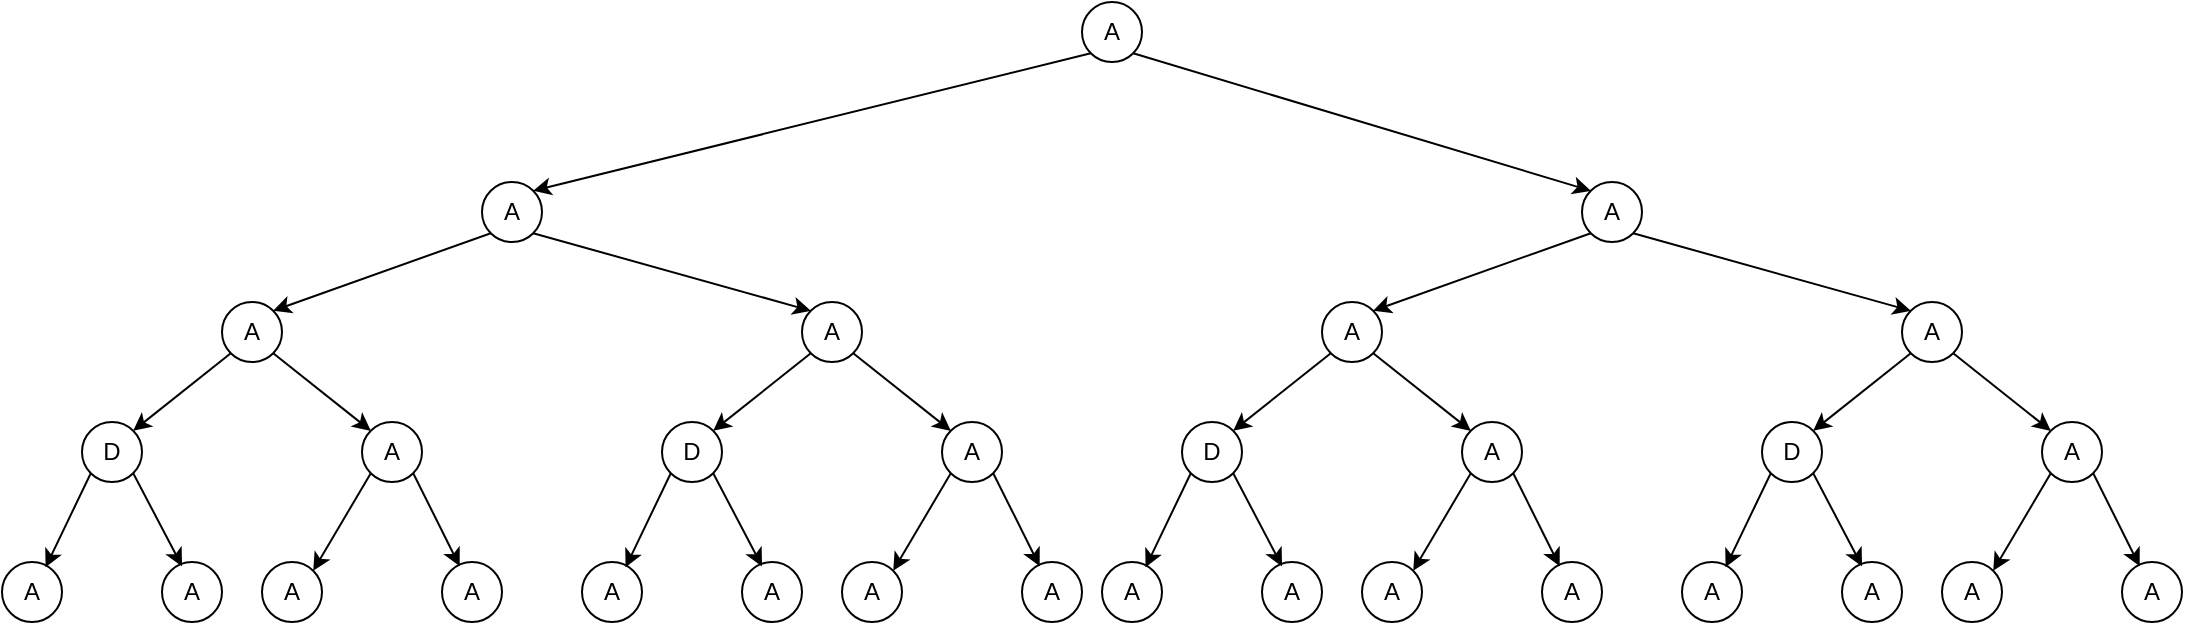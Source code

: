 <mxfile version="22.1.17" type="github" pages="6">
  <diagram name="Template" id="q6N2uOUvhHIog4FE9aKj">
    <mxGraphModel dx="2515" dy="682" grid="1" gridSize="10" guides="1" tooltips="1" connect="1" arrows="1" fold="1" page="1" pageScale="1" pageWidth="850" pageHeight="1100" math="0" shadow="0">
      <root>
        <mxCell id="0" />
        <mxCell id="1" parent="0" />
        <mxCell id="h5Chd_hiSvlWFMQM-loi-1" value="A" style="ellipse;whiteSpace=wrap;html=1;aspect=fixed;" vertex="1" parent="1">
          <mxGeometry x="450" y="90" width="30" height="30" as="geometry" />
        </mxCell>
        <mxCell id="h5Chd_hiSvlWFMQM-loi-2" value="" style="endArrow=classic;html=1;rounded=0;exitX=1;exitY=1;exitDx=0;exitDy=0;entryX=0;entryY=0;entryDx=0;entryDy=0;" edge="1" parent="1" source="h5Chd_hiSvlWFMQM-loi-1" target="h5Chd_hiSvlWFMQM-loi-47">
          <mxGeometry width="50" height="50" relative="1" as="geometry">
            <mxPoint x="409.0" y="157" as="sourcePoint" />
            <mxPoint x="654.393" y="184.393" as="targetPoint" />
          </mxGeometry>
        </mxCell>
        <mxCell id="h5Chd_hiSvlWFMQM-loi-3" value="" style="endArrow=classic;html=1;rounded=0;exitX=0;exitY=1;exitDx=0;exitDy=0;entryX=1;entryY=0;entryDx=0;entryDy=0;" edge="1" parent="1" source="h5Chd_hiSvlWFMQM-loi-1" target="h5Chd_hiSvlWFMQM-loi-5">
          <mxGeometry width="50" height="50" relative="1" as="geometry">
            <mxPoint x="393.0" y="157" as="sourcePoint" />
            <mxPoint x="358" y="197" as="targetPoint" />
          </mxGeometry>
        </mxCell>
        <mxCell id="h5Chd_hiSvlWFMQM-loi-5" value="A" style="ellipse;whiteSpace=wrap;html=1;aspect=fixed;" vertex="1" parent="1">
          <mxGeometry x="150" y="180" width="30" height="30" as="geometry" />
        </mxCell>
        <mxCell id="h5Chd_hiSvlWFMQM-loi-16" value="" style="endArrow=classic;html=1;rounded=0;exitX=1;exitY=1;exitDx=0;exitDy=0;entryX=0;entryY=0;entryDx=0;entryDy=0;" edge="1" parent="1" source="h5Chd_hiSvlWFMQM-loi-5" target="h5Chd_hiSvlWFMQM-loi-34">
          <mxGeometry width="50" height="50" relative="1" as="geometry">
            <mxPoint x="360.0" y="220" as="sourcePoint" />
            <mxPoint x="274.393" y="244.393" as="targetPoint" />
          </mxGeometry>
        </mxCell>
        <mxCell id="h5Chd_hiSvlWFMQM-loi-18" value="A" style="ellipse;whiteSpace=wrap;html=1;aspect=fixed;" vertex="1" parent="1">
          <mxGeometry x="20" y="240" width="30" height="30" as="geometry" />
        </mxCell>
        <mxCell id="h5Chd_hiSvlWFMQM-loi-19" value="" style="endArrow=classic;html=1;rounded=0;exitX=0;exitY=1;exitDx=0;exitDy=0;entryX=1;entryY=0;entryDx=0;entryDy=0;" edge="1" parent="1" source="h5Chd_hiSvlWFMQM-loi-5" target="h5Chd_hiSvlWFMQM-loi-18">
          <mxGeometry width="50" height="50" relative="1" as="geometry">
            <mxPoint x="210" y="230" as="sourcePoint" />
            <mxPoint x="57" y="288" as="targetPoint" />
          </mxGeometry>
        </mxCell>
        <mxCell id="h5Chd_hiSvlWFMQM-loi-20" value="D" style="ellipse;whiteSpace=wrap;html=1;aspect=fixed;" vertex="1" parent="1">
          <mxGeometry x="-50" y="300" width="30" height="30" as="geometry" />
        </mxCell>
        <mxCell id="h5Chd_hiSvlWFMQM-loi-21" value="" style="endArrow=classic;html=1;rounded=0;exitX=0;exitY=1;exitDx=0;exitDy=0;entryX=1;entryY=0;entryDx=0;entryDy=0;" edge="1" parent="1" source="h5Chd_hiSvlWFMQM-loi-18" target="h5Chd_hiSvlWFMQM-loi-20">
          <mxGeometry width="50" height="50" relative="1" as="geometry">
            <mxPoint x="20" y="270" as="sourcePoint" />
            <mxPoint x="-58" y="308" as="targetPoint" />
          </mxGeometry>
        </mxCell>
        <mxCell id="h5Chd_hiSvlWFMQM-loi-22" value="A" style="ellipse;whiteSpace=wrap;html=1;aspect=fixed;" vertex="1" parent="1">
          <mxGeometry x="90" y="300" width="30" height="30" as="geometry" />
        </mxCell>
        <mxCell id="h5Chd_hiSvlWFMQM-loi-23" value="" style="endArrow=classic;html=1;rounded=0;exitX=1;exitY=1;exitDx=0;exitDy=0;entryX=0;entryY=0;entryDx=0;entryDy=0;" edge="1" parent="1" source="h5Chd_hiSvlWFMQM-loi-18" target="h5Chd_hiSvlWFMQM-loi-22">
          <mxGeometry width="50" height="50" relative="1" as="geometry">
            <mxPoint x="80" y="262" as="sourcePoint" />
            <mxPoint x="178" y="300" as="targetPoint" />
          </mxGeometry>
        </mxCell>
        <mxCell id="h5Chd_hiSvlWFMQM-loi-24" value="A" style="ellipse;whiteSpace=wrap;html=1;aspect=fixed;" vertex="1" parent="1">
          <mxGeometry x="-10" y="370" width="30" height="30" as="geometry" />
        </mxCell>
        <mxCell id="h5Chd_hiSvlWFMQM-loi-25" value="" style="endArrow=classic;html=1;rounded=0;entryX=0.334;entryY=0.072;entryDx=0;entryDy=0;exitX=1;exitY=1;exitDx=0;exitDy=0;entryPerimeter=0;" edge="1" parent="1" source="h5Chd_hiSvlWFMQM-loi-20" target="h5Chd_hiSvlWFMQM-loi-24">
          <mxGeometry width="50" height="50" relative="1" as="geometry">
            <mxPoint x="-30" y="330" as="sourcePoint" />
            <mxPoint x="18" y="368" as="targetPoint" />
          </mxGeometry>
        </mxCell>
        <mxCell id="h5Chd_hiSvlWFMQM-loi-26" value="A" style="ellipse;whiteSpace=wrap;html=1;aspect=fixed;" vertex="1" parent="1">
          <mxGeometry x="40" y="370" width="30" height="30" as="geometry" />
        </mxCell>
        <mxCell id="h5Chd_hiSvlWFMQM-loi-27" value="A" style="ellipse;whiteSpace=wrap;html=1;aspect=fixed;" vertex="1" parent="1">
          <mxGeometry x="130" y="370" width="30" height="30" as="geometry" />
        </mxCell>
        <mxCell id="h5Chd_hiSvlWFMQM-loi-28" value="" style="endArrow=classic;html=1;rounded=0;entryX=0.295;entryY=0.072;entryDx=0;entryDy=0;exitX=1;exitY=1;exitDx=0;exitDy=0;entryPerimeter=0;" edge="1" parent="1" source="h5Chd_hiSvlWFMQM-loi-22" target="h5Chd_hiSvlWFMQM-loi-27">
          <mxGeometry width="50" height="50" relative="1" as="geometry">
            <mxPoint x="118" y="330" as="sourcePoint" />
            <mxPoint x="140" y="376" as="targetPoint" />
          </mxGeometry>
        </mxCell>
        <mxCell id="h5Chd_hiSvlWFMQM-loi-31" value="" style="endArrow=classic;html=1;rounded=0;entryX=1;entryY=0;entryDx=0;entryDy=0;exitX=0;exitY=1;exitDx=0;exitDy=0;" edge="1" parent="1" source="h5Chd_hiSvlWFMQM-loi-22" target="h5Chd_hiSvlWFMQM-loi-26">
          <mxGeometry width="50" height="50" relative="1" as="geometry">
            <mxPoint x="53.5" y="330" as="sourcePoint" />
            <mxPoint x="76.5" y="376" as="targetPoint" />
          </mxGeometry>
        </mxCell>
        <mxCell id="h5Chd_hiSvlWFMQM-loi-32" value="A" style="ellipse;whiteSpace=wrap;html=1;aspect=fixed;" vertex="1" parent="1">
          <mxGeometry x="-90" y="370" width="30" height="30" as="geometry" />
        </mxCell>
        <mxCell id="h5Chd_hiSvlWFMQM-loi-33" value="" style="endArrow=classic;html=1;rounded=0;entryX=0.726;entryY=0.089;entryDx=0;entryDy=0;exitX=0;exitY=1;exitDx=0;exitDy=0;entryPerimeter=0;" edge="1" parent="1" source="h5Chd_hiSvlWFMQM-loi-20" target="h5Chd_hiSvlWFMQM-loi-32">
          <mxGeometry width="50" height="50" relative="1" as="geometry">
            <mxPoint x="-50" y="330" as="sourcePoint" />
            <mxPoint x="-78" y="378" as="targetPoint" />
          </mxGeometry>
        </mxCell>
        <mxCell id="h5Chd_hiSvlWFMQM-loi-34" value="A" style="ellipse;whiteSpace=wrap;html=1;aspect=fixed;" vertex="1" parent="1">
          <mxGeometry x="310" y="240" width="30" height="30" as="geometry" />
        </mxCell>
        <mxCell id="h5Chd_hiSvlWFMQM-loi-35" value="D" style="ellipse;whiteSpace=wrap;html=1;aspect=fixed;" vertex="1" parent="1">
          <mxGeometry x="240" y="300" width="30" height="30" as="geometry" />
        </mxCell>
        <mxCell id="h5Chd_hiSvlWFMQM-loi-36" value="" style="endArrow=classic;html=1;rounded=0;exitX=0;exitY=1;exitDx=0;exitDy=0;entryX=1;entryY=0;entryDx=0;entryDy=0;" edge="1" parent="1" source="h5Chd_hiSvlWFMQM-loi-34" target="h5Chd_hiSvlWFMQM-loi-35">
          <mxGeometry width="50" height="50" relative="1" as="geometry">
            <mxPoint x="310" y="270" as="sourcePoint" />
            <mxPoint x="232" y="308" as="targetPoint" />
          </mxGeometry>
        </mxCell>
        <mxCell id="h5Chd_hiSvlWFMQM-loi-37" value="A" style="ellipse;whiteSpace=wrap;html=1;aspect=fixed;" vertex="1" parent="1">
          <mxGeometry x="380" y="300" width="30" height="30" as="geometry" />
        </mxCell>
        <mxCell id="h5Chd_hiSvlWFMQM-loi-38" value="" style="endArrow=classic;html=1;rounded=0;exitX=1;exitY=1;exitDx=0;exitDy=0;entryX=0;entryY=0;entryDx=0;entryDy=0;" edge="1" parent="1" source="h5Chd_hiSvlWFMQM-loi-34" target="h5Chd_hiSvlWFMQM-loi-37">
          <mxGeometry width="50" height="50" relative="1" as="geometry">
            <mxPoint x="370" y="262" as="sourcePoint" />
            <mxPoint x="468" y="300" as="targetPoint" />
          </mxGeometry>
        </mxCell>
        <mxCell id="h5Chd_hiSvlWFMQM-loi-39" value="A" style="ellipse;whiteSpace=wrap;html=1;aspect=fixed;" vertex="1" parent="1">
          <mxGeometry x="280" y="370" width="30" height="30" as="geometry" />
        </mxCell>
        <mxCell id="h5Chd_hiSvlWFMQM-loi-40" value="" style="endArrow=classic;html=1;rounded=0;entryX=0.334;entryY=0.072;entryDx=0;entryDy=0;exitX=1;exitY=1;exitDx=0;exitDy=0;entryPerimeter=0;" edge="1" parent="1" source="h5Chd_hiSvlWFMQM-loi-35" target="h5Chd_hiSvlWFMQM-loi-39">
          <mxGeometry width="50" height="50" relative="1" as="geometry">
            <mxPoint x="260" y="330" as="sourcePoint" />
            <mxPoint x="308" y="368" as="targetPoint" />
          </mxGeometry>
        </mxCell>
        <mxCell id="h5Chd_hiSvlWFMQM-loi-41" value="A" style="ellipse;whiteSpace=wrap;html=1;aspect=fixed;" vertex="1" parent="1">
          <mxGeometry x="330" y="370" width="30" height="30" as="geometry" />
        </mxCell>
        <mxCell id="h5Chd_hiSvlWFMQM-loi-42" value="A" style="ellipse;whiteSpace=wrap;html=1;aspect=fixed;" vertex="1" parent="1">
          <mxGeometry x="420" y="370" width="30" height="30" as="geometry" />
        </mxCell>
        <mxCell id="h5Chd_hiSvlWFMQM-loi-43" value="" style="endArrow=classic;html=1;rounded=0;entryX=0.295;entryY=0.072;entryDx=0;entryDy=0;exitX=1;exitY=1;exitDx=0;exitDy=0;entryPerimeter=0;" edge="1" parent="1" source="h5Chd_hiSvlWFMQM-loi-37" target="h5Chd_hiSvlWFMQM-loi-42">
          <mxGeometry width="50" height="50" relative="1" as="geometry">
            <mxPoint x="408" y="330" as="sourcePoint" />
            <mxPoint x="430" y="376" as="targetPoint" />
          </mxGeometry>
        </mxCell>
        <mxCell id="h5Chd_hiSvlWFMQM-loi-44" value="" style="endArrow=classic;html=1;rounded=0;entryX=1;entryY=0;entryDx=0;entryDy=0;exitX=0;exitY=1;exitDx=0;exitDy=0;" edge="1" parent="1" source="h5Chd_hiSvlWFMQM-loi-37" target="h5Chd_hiSvlWFMQM-loi-41">
          <mxGeometry width="50" height="50" relative="1" as="geometry">
            <mxPoint x="343.5" y="330" as="sourcePoint" />
            <mxPoint x="366.5" y="376" as="targetPoint" />
          </mxGeometry>
        </mxCell>
        <mxCell id="h5Chd_hiSvlWFMQM-loi-45" value="A" style="ellipse;whiteSpace=wrap;html=1;aspect=fixed;" vertex="1" parent="1">
          <mxGeometry x="200" y="370" width="30" height="30" as="geometry" />
        </mxCell>
        <mxCell id="h5Chd_hiSvlWFMQM-loi-46" value="" style="endArrow=classic;html=1;rounded=0;entryX=0.726;entryY=0.089;entryDx=0;entryDy=0;exitX=0;exitY=1;exitDx=0;exitDy=0;entryPerimeter=0;" edge="1" parent="1" source="h5Chd_hiSvlWFMQM-loi-35" target="h5Chd_hiSvlWFMQM-loi-45">
          <mxGeometry width="50" height="50" relative="1" as="geometry">
            <mxPoint x="240" y="330" as="sourcePoint" />
            <mxPoint x="212" y="378" as="targetPoint" />
          </mxGeometry>
        </mxCell>
        <mxCell id="h5Chd_hiSvlWFMQM-loi-47" value="A" style="ellipse;whiteSpace=wrap;html=1;aspect=fixed;" vertex="1" parent="1">
          <mxGeometry x="700" y="180" width="30" height="30" as="geometry" />
        </mxCell>
        <mxCell id="h5Chd_hiSvlWFMQM-loi-48" value="" style="endArrow=classic;html=1;rounded=0;exitX=1;exitY=1;exitDx=0;exitDy=0;entryX=0;entryY=0;entryDx=0;entryDy=0;" edge="1" parent="1" source="h5Chd_hiSvlWFMQM-loi-47" target="h5Chd_hiSvlWFMQM-loi-63">
          <mxGeometry width="50" height="50" relative="1" as="geometry">
            <mxPoint x="910.0" y="220" as="sourcePoint" />
            <mxPoint x="824.393" y="244.393" as="targetPoint" />
          </mxGeometry>
        </mxCell>
        <mxCell id="h5Chd_hiSvlWFMQM-loi-49" value="A" style="ellipse;whiteSpace=wrap;html=1;aspect=fixed;" vertex="1" parent="1">
          <mxGeometry x="570" y="240" width="30" height="30" as="geometry" />
        </mxCell>
        <mxCell id="h5Chd_hiSvlWFMQM-loi-50" value="" style="endArrow=classic;html=1;rounded=0;exitX=0;exitY=1;exitDx=0;exitDy=0;entryX=1;entryY=0;entryDx=0;entryDy=0;" edge="1" parent="1" source="h5Chd_hiSvlWFMQM-loi-47" target="h5Chd_hiSvlWFMQM-loi-49">
          <mxGeometry width="50" height="50" relative="1" as="geometry">
            <mxPoint x="760" y="230" as="sourcePoint" />
            <mxPoint x="607" y="288" as="targetPoint" />
          </mxGeometry>
        </mxCell>
        <mxCell id="h5Chd_hiSvlWFMQM-loi-51" value="D" style="ellipse;whiteSpace=wrap;html=1;aspect=fixed;" vertex="1" parent="1">
          <mxGeometry x="500" y="300" width="30" height="30" as="geometry" />
        </mxCell>
        <mxCell id="h5Chd_hiSvlWFMQM-loi-52" value="" style="endArrow=classic;html=1;rounded=0;exitX=0;exitY=1;exitDx=0;exitDy=0;entryX=1;entryY=0;entryDx=0;entryDy=0;" edge="1" parent="1" source="h5Chd_hiSvlWFMQM-loi-49" target="h5Chd_hiSvlWFMQM-loi-51">
          <mxGeometry width="50" height="50" relative="1" as="geometry">
            <mxPoint x="570" y="270" as="sourcePoint" />
            <mxPoint x="492" y="308" as="targetPoint" />
          </mxGeometry>
        </mxCell>
        <mxCell id="h5Chd_hiSvlWFMQM-loi-53" value="A" style="ellipse;whiteSpace=wrap;html=1;aspect=fixed;" vertex="1" parent="1">
          <mxGeometry x="640" y="300" width="30" height="30" as="geometry" />
        </mxCell>
        <mxCell id="h5Chd_hiSvlWFMQM-loi-54" value="" style="endArrow=classic;html=1;rounded=0;exitX=1;exitY=1;exitDx=0;exitDy=0;entryX=0;entryY=0;entryDx=0;entryDy=0;" edge="1" parent="1" source="h5Chd_hiSvlWFMQM-loi-49" target="h5Chd_hiSvlWFMQM-loi-53">
          <mxGeometry width="50" height="50" relative="1" as="geometry">
            <mxPoint x="630" y="262" as="sourcePoint" />
            <mxPoint x="728" y="300" as="targetPoint" />
          </mxGeometry>
        </mxCell>
        <mxCell id="h5Chd_hiSvlWFMQM-loi-55" value="A" style="ellipse;whiteSpace=wrap;html=1;aspect=fixed;" vertex="1" parent="1">
          <mxGeometry x="540" y="370" width="30" height="30" as="geometry" />
        </mxCell>
        <mxCell id="h5Chd_hiSvlWFMQM-loi-56" value="" style="endArrow=classic;html=1;rounded=0;entryX=0.334;entryY=0.072;entryDx=0;entryDy=0;exitX=1;exitY=1;exitDx=0;exitDy=0;entryPerimeter=0;" edge="1" parent="1" source="h5Chd_hiSvlWFMQM-loi-51" target="h5Chd_hiSvlWFMQM-loi-55">
          <mxGeometry width="50" height="50" relative="1" as="geometry">
            <mxPoint x="520" y="330" as="sourcePoint" />
            <mxPoint x="568" y="368" as="targetPoint" />
          </mxGeometry>
        </mxCell>
        <mxCell id="h5Chd_hiSvlWFMQM-loi-57" value="A" style="ellipse;whiteSpace=wrap;html=1;aspect=fixed;" vertex="1" parent="1">
          <mxGeometry x="590" y="370" width="30" height="30" as="geometry" />
        </mxCell>
        <mxCell id="h5Chd_hiSvlWFMQM-loi-58" value="A" style="ellipse;whiteSpace=wrap;html=1;aspect=fixed;" vertex="1" parent="1">
          <mxGeometry x="680" y="370" width="30" height="30" as="geometry" />
        </mxCell>
        <mxCell id="h5Chd_hiSvlWFMQM-loi-59" value="" style="endArrow=classic;html=1;rounded=0;entryX=0.295;entryY=0.072;entryDx=0;entryDy=0;exitX=1;exitY=1;exitDx=0;exitDy=0;entryPerimeter=0;" edge="1" parent="1" source="h5Chd_hiSvlWFMQM-loi-53" target="h5Chd_hiSvlWFMQM-loi-58">
          <mxGeometry width="50" height="50" relative="1" as="geometry">
            <mxPoint x="668" y="330" as="sourcePoint" />
            <mxPoint x="690" y="376" as="targetPoint" />
          </mxGeometry>
        </mxCell>
        <mxCell id="h5Chd_hiSvlWFMQM-loi-60" value="" style="endArrow=classic;html=1;rounded=0;entryX=1;entryY=0;entryDx=0;entryDy=0;exitX=0;exitY=1;exitDx=0;exitDy=0;" edge="1" parent="1" source="h5Chd_hiSvlWFMQM-loi-53" target="h5Chd_hiSvlWFMQM-loi-57">
          <mxGeometry width="50" height="50" relative="1" as="geometry">
            <mxPoint x="603.5" y="330" as="sourcePoint" />
            <mxPoint x="626.5" y="376" as="targetPoint" />
          </mxGeometry>
        </mxCell>
        <mxCell id="h5Chd_hiSvlWFMQM-loi-61" value="A" style="ellipse;whiteSpace=wrap;html=1;aspect=fixed;" vertex="1" parent="1">
          <mxGeometry x="460" y="370" width="30" height="30" as="geometry" />
        </mxCell>
        <mxCell id="h5Chd_hiSvlWFMQM-loi-62" value="" style="endArrow=classic;html=1;rounded=0;entryX=0.726;entryY=0.089;entryDx=0;entryDy=0;exitX=0;exitY=1;exitDx=0;exitDy=0;entryPerimeter=0;" edge="1" parent="1" source="h5Chd_hiSvlWFMQM-loi-51" target="h5Chd_hiSvlWFMQM-loi-61">
          <mxGeometry width="50" height="50" relative="1" as="geometry">
            <mxPoint x="500" y="330" as="sourcePoint" />
            <mxPoint x="472" y="378" as="targetPoint" />
          </mxGeometry>
        </mxCell>
        <mxCell id="h5Chd_hiSvlWFMQM-loi-63" value="A" style="ellipse;whiteSpace=wrap;html=1;aspect=fixed;" vertex="1" parent="1">
          <mxGeometry x="860" y="240" width="30" height="30" as="geometry" />
        </mxCell>
        <mxCell id="h5Chd_hiSvlWFMQM-loi-64" value="D" style="ellipse;whiteSpace=wrap;html=1;aspect=fixed;" vertex="1" parent="1">
          <mxGeometry x="790" y="300" width="30" height="30" as="geometry" />
        </mxCell>
        <mxCell id="h5Chd_hiSvlWFMQM-loi-65" value="" style="endArrow=classic;html=1;rounded=0;exitX=0;exitY=1;exitDx=0;exitDy=0;entryX=1;entryY=0;entryDx=0;entryDy=0;" edge="1" parent="1" source="h5Chd_hiSvlWFMQM-loi-63" target="h5Chd_hiSvlWFMQM-loi-64">
          <mxGeometry width="50" height="50" relative="1" as="geometry">
            <mxPoint x="860" y="270" as="sourcePoint" />
            <mxPoint x="782" y="308" as="targetPoint" />
          </mxGeometry>
        </mxCell>
        <mxCell id="h5Chd_hiSvlWFMQM-loi-66" value="A" style="ellipse;whiteSpace=wrap;html=1;aspect=fixed;" vertex="1" parent="1">
          <mxGeometry x="930" y="300" width="30" height="30" as="geometry" />
        </mxCell>
        <mxCell id="h5Chd_hiSvlWFMQM-loi-67" value="" style="endArrow=classic;html=1;rounded=0;exitX=1;exitY=1;exitDx=0;exitDy=0;entryX=0;entryY=0;entryDx=0;entryDy=0;" edge="1" parent="1" source="h5Chd_hiSvlWFMQM-loi-63" target="h5Chd_hiSvlWFMQM-loi-66">
          <mxGeometry width="50" height="50" relative="1" as="geometry">
            <mxPoint x="920" y="262" as="sourcePoint" />
            <mxPoint x="1018" y="300" as="targetPoint" />
          </mxGeometry>
        </mxCell>
        <mxCell id="h5Chd_hiSvlWFMQM-loi-68" value="A" style="ellipse;whiteSpace=wrap;html=1;aspect=fixed;" vertex="1" parent="1">
          <mxGeometry x="830" y="370" width="30" height="30" as="geometry" />
        </mxCell>
        <mxCell id="h5Chd_hiSvlWFMQM-loi-69" value="" style="endArrow=classic;html=1;rounded=0;entryX=0.334;entryY=0.072;entryDx=0;entryDy=0;exitX=1;exitY=1;exitDx=0;exitDy=0;entryPerimeter=0;" edge="1" parent="1" source="h5Chd_hiSvlWFMQM-loi-64" target="h5Chd_hiSvlWFMQM-loi-68">
          <mxGeometry width="50" height="50" relative="1" as="geometry">
            <mxPoint x="810" y="330" as="sourcePoint" />
            <mxPoint x="858" y="368" as="targetPoint" />
          </mxGeometry>
        </mxCell>
        <mxCell id="h5Chd_hiSvlWFMQM-loi-70" value="A" style="ellipse;whiteSpace=wrap;html=1;aspect=fixed;" vertex="1" parent="1">
          <mxGeometry x="880" y="370" width="30" height="30" as="geometry" />
        </mxCell>
        <mxCell id="h5Chd_hiSvlWFMQM-loi-71" value="A" style="ellipse;whiteSpace=wrap;html=1;aspect=fixed;" vertex="1" parent="1">
          <mxGeometry x="970" y="370" width="30" height="30" as="geometry" />
        </mxCell>
        <mxCell id="h5Chd_hiSvlWFMQM-loi-72" value="" style="endArrow=classic;html=1;rounded=0;entryX=0.295;entryY=0.072;entryDx=0;entryDy=0;exitX=1;exitY=1;exitDx=0;exitDy=0;entryPerimeter=0;" edge="1" parent="1" source="h5Chd_hiSvlWFMQM-loi-66" target="h5Chd_hiSvlWFMQM-loi-71">
          <mxGeometry width="50" height="50" relative="1" as="geometry">
            <mxPoint x="958" y="330" as="sourcePoint" />
            <mxPoint x="980" y="376" as="targetPoint" />
          </mxGeometry>
        </mxCell>
        <mxCell id="h5Chd_hiSvlWFMQM-loi-73" value="" style="endArrow=classic;html=1;rounded=0;entryX=1;entryY=0;entryDx=0;entryDy=0;exitX=0;exitY=1;exitDx=0;exitDy=0;" edge="1" parent="1" source="h5Chd_hiSvlWFMQM-loi-66" target="h5Chd_hiSvlWFMQM-loi-70">
          <mxGeometry width="50" height="50" relative="1" as="geometry">
            <mxPoint x="893.5" y="330" as="sourcePoint" />
            <mxPoint x="916.5" y="376" as="targetPoint" />
          </mxGeometry>
        </mxCell>
        <mxCell id="h5Chd_hiSvlWFMQM-loi-74" value="A" style="ellipse;whiteSpace=wrap;html=1;aspect=fixed;" vertex="1" parent="1">
          <mxGeometry x="750" y="370" width="30" height="30" as="geometry" />
        </mxCell>
        <mxCell id="h5Chd_hiSvlWFMQM-loi-75" value="" style="endArrow=classic;html=1;rounded=0;entryX=0.726;entryY=0.089;entryDx=0;entryDy=0;exitX=0;exitY=1;exitDx=0;exitDy=0;entryPerimeter=0;" edge="1" parent="1" source="h5Chd_hiSvlWFMQM-loi-64" target="h5Chd_hiSvlWFMQM-loi-74">
          <mxGeometry width="50" height="50" relative="1" as="geometry">
            <mxPoint x="790" y="330" as="sourcePoint" />
            <mxPoint x="762" y="378" as="targetPoint" />
          </mxGeometry>
        </mxCell>
      </root>
    </mxGraphModel>
  </diagram>
  <diagram id="COrmvkWkfiySiZQCqNvD" name="1">
    <mxGraphModel dx="2136" dy="527" grid="1" gridSize="10" guides="1" tooltips="1" connect="1" arrows="1" fold="1" page="1" pageScale="1" pageWidth="850" pageHeight="1100" math="0" shadow="0">
      <root>
        <mxCell id="0" />
        <mxCell id="1" parent="0" />
        <mxCell id="NsGpaIVUK3-6w0Tgeduw-1" value="_" style="ellipse;whiteSpace=wrap;html=1;aspect=fixed;" vertex="1" parent="1">
          <mxGeometry x="450" y="90" width="30" height="30" as="geometry" />
        </mxCell>
        <mxCell id="NsGpaIVUK3-6w0Tgeduw-2" value="" style="endArrow=classic;html=1;rounded=0;exitX=1;exitY=1;exitDx=0;exitDy=0;entryX=0;entryY=0;entryDx=0;entryDy=0;" edge="1" parent="1" source="NsGpaIVUK3-6w0Tgeduw-1" target="NsGpaIVUK3-6w0Tgeduw-33">
          <mxGeometry width="50" height="50" relative="1" as="geometry">
            <mxPoint x="409.0" y="157" as="sourcePoint" />
            <mxPoint x="654.393" y="184.393" as="targetPoint" />
          </mxGeometry>
        </mxCell>
        <mxCell id="NsGpaIVUK3-6w0Tgeduw-3" value="" style="endArrow=classic;html=1;rounded=0;exitX=0;exitY=1;exitDx=0;exitDy=0;entryX=1;entryY=0;entryDx=0;entryDy=0;" edge="1" parent="1" source="NsGpaIVUK3-6w0Tgeduw-1" target="NsGpaIVUK3-6w0Tgeduw-4">
          <mxGeometry width="50" height="50" relative="1" as="geometry">
            <mxPoint x="393.0" y="157" as="sourcePoint" />
            <mxPoint x="358" y="197" as="targetPoint" />
          </mxGeometry>
        </mxCell>
        <mxCell id="NsGpaIVUK3-6w0Tgeduw-4" value="T" style="ellipse;whiteSpace=wrap;html=1;aspect=fixed;" vertex="1" parent="1">
          <mxGeometry x="110" y="180" width="30" height="30" as="geometry" />
        </mxCell>
        <mxCell id="NsGpaIVUK3-6w0Tgeduw-5" value="" style="endArrow=classic;html=1;rounded=0;exitX=1;exitY=1;exitDx=0;exitDy=0;entryX=0;entryY=0;entryDx=0;entryDy=0;" edge="1" parent="1" source="NsGpaIVUK3-6w0Tgeduw-4" target="NsGpaIVUK3-6w0Tgeduw-20">
          <mxGeometry width="50" height="50" relative="1" as="geometry">
            <mxPoint x="320.0" y="220" as="sourcePoint" />
            <mxPoint x="234.393" y="244.393" as="targetPoint" />
          </mxGeometry>
        </mxCell>
        <mxCell id="NsGpaIVUK3-6w0Tgeduw-6" value="T" style="ellipse;whiteSpace=wrap;html=1;aspect=fixed;" vertex="1" parent="1">
          <mxGeometry x="-20" y="240" width="30" height="30" as="geometry" />
        </mxCell>
        <mxCell id="NsGpaIVUK3-6w0Tgeduw-7" value="" style="endArrow=classic;html=1;rounded=0;exitX=0;exitY=1;exitDx=0;exitDy=0;entryX=1;entryY=0;entryDx=0;entryDy=0;" edge="1" parent="1" source="NsGpaIVUK3-6w0Tgeduw-4" target="NsGpaIVUK3-6w0Tgeduw-6">
          <mxGeometry width="50" height="50" relative="1" as="geometry">
            <mxPoint x="170" y="230" as="sourcePoint" />
            <mxPoint x="17" y="288" as="targetPoint" />
          </mxGeometry>
        </mxCell>
        <mxCell id="NsGpaIVUK3-6w0Tgeduw-8" value="D" style="ellipse;whiteSpace=wrap;html=1;aspect=fixed;" vertex="1" parent="1">
          <mxGeometry x="-90" y="300" width="30" height="30" as="geometry" />
        </mxCell>
        <mxCell id="NsGpaIVUK3-6w0Tgeduw-9" value="" style="endArrow=classic;html=1;rounded=0;exitX=0;exitY=1;exitDx=0;exitDy=0;entryX=1;entryY=0;entryDx=0;entryDy=0;" edge="1" parent="1" source="NsGpaIVUK3-6w0Tgeduw-6" target="NsGpaIVUK3-6w0Tgeduw-8">
          <mxGeometry width="50" height="50" relative="1" as="geometry">
            <mxPoint x="-20" y="270" as="sourcePoint" />
            <mxPoint x="-98" y="308" as="targetPoint" />
          </mxGeometry>
        </mxCell>
        <mxCell id="NsGpaIVUK3-6w0Tgeduw-10" value="_" style="ellipse;whiteSpace=wrap;html=1;aspect=fixed;" vertex="1" parent="1">
          <mxGeometry x="50" y="300" width="30" height="30" as="geometry" />
        </mxCell>
        <mxCell id="NsGpaIVUK3-6w0Tgeduw-11" value="" style="endArrow=classic;html=1;rounded=0;exitX=1;exitY=1;exitDx=0;exitDy=0;entryX=0;entryY=0;entryDx=0;entryDy=0;" edge="1" parent="1" source="NsGpaIVUK3-6w0Tgeduw-6" target="NsGpaIVUK3-6w0Tgeduw-10">
          <mxGeometry width="50" height="50" relative="1" as="geometry">
            <mxPoint x="40" y="262" as="sourcePoint" />
            <mxPoint x="138" y="300" as="targetPoint" />
          </mxGeometry>
        </mxCell>
        <mxCell id="NsGpaIVUK3-6w0Tgeduw-14" value="A" style="ellipse;whiteSpace=wrap;html=1;aspect=fixed;" vertex="1" parent="1">
          <mxGeometry y="370" width="30" height="30" as="geometry" />
        </mxCell>
        <mxCell id="NsGpaIVUK3-6w0Tgeduw-15" value="S" style="ellipse;whiteSpace=wrap;html=1;aspect=fixed;" vertex="1" parent="1">
          <mxGeometry x="90" y="370" width="30" height="30" as="geometry" />
        </mxCell>
        <mxCell id="NsGpaIVUK3-6w0Tgeduw-16" value="" style="endArrow=classic;html=1;rounded=0;entryX=0.295;entryY=0.072;entryDx=0;entryDy=0;exitX=1;exitY=1;exitDx=0;exitDy=0;entryPerimeter=0;" edge="1" parent="1" source="NsGpaIVUK3-6w0Tgeduw-10" target="NsGpaIVUK3-6w0Tgeduw-15">
          <mxGeometry width="50" height="50" relative="1" as="geometry">
            <mxPoint x="78" y="330" as="sourcePoint" />
            <mxPoint x="100" y="376" as="targetPoint" />
          </mxGeometry>
        </mxCell>
        <mxCell id="NsGpaIVUK3-6w0Tgeduw-17" value="" style="endArrow=classic;html=1;rounded=0;entryX=1;entryY=0;entryDx=0;entryDy=0;exitX=0;exitY=1;exitDx=0;exitDy=0;" edge="1" parent="1" source="NsGpaIVUK3-6w0Tgeduw-10" target="NsGpaIVUK3-6w0Tgeduw-14">
          <mxGeometry width="50" height="50" relative="1" as="geometry">
            <mxPoint x="13.5" y="330" as="sourcePoint" />
            <mxPoint x="36.5" y="376" as="targetPoint" />
          </mxGeometry>
        </mxCell>
        <mxCell id="NsGpaIVUK3-6w0Tgeduw-20" value="T" style="ellipse;whiteSpace=wrap;html=1;aspect=fixed;" vertex="1" parent="1">
          <mxGeometry x="270" y="240" width="30" height="30" as="geometry" />
        </mxCell>
        <mxCell id="NsGpaIVUK3-6w0Tgeduw-21" value="U" style="ellipse;whiteSpace=wrap;html=1;aspect=fixed;" vertex="1" parent="1">
          <mxGeometry x="200" y="300" width="30" height="30" as="geometry" />
        </mxCell>
        <mxCell id="NsGpaIVUK3-6w0Tgeduw-22" value="" style="endArrow=classic;html=1;rounded=0;exitX=0;exitY=1;exitDx=0;exitDy=0;entryX=1;entryY=0;entryDx=0;entryDy=0;" edge="1" parent="1" source="NsGpaIVUK3-6w0Tgeduw-20" target="NsGpaIVUK3-6w0Tgeduw-21">
          <mxGeometry width="50" height="50" relative="1" as="geometry">
            <mxPoint x="270" y="270" as="sourcePoint" />
            <mxPoint x="192" y="308" as="targetPoint" />
          </mxGeometry>
        </mxCell>
        <mxCell id="NsGpaIVUK3-6w0Tgeduw-23" value="R" style="ellipse;whiteSpace=wrap;html=1;aspect=fixed;" vertex="1" parent="1">
          <mxGeometry x="340" y="300" width="30" height="30" as="geometry" />
        </mxCell>
        <mxCell id="NsGpaIVUK3-6w0Tgeduw-24" value="" style="endArrow=classic;html=1;rounded=0;exitX=1;exitY=1;exitDx=0;exitDy=0;entryX=0;entryY=0;entryDx=0;entryDy=0;" edge="1" parent="1" source="NsGpaIVUK3-6w0Tgeduw-20" target="NsGpaIVUK3-6w0Tgeduw-23">
          <mxGeometry width="50" height="50" relative="1" as="geometry">
            <mxPoint x="330" y="262" as="sourcePoint" />
            <mxPoint x="428" y="300" as="targetPoint" />
          </mxGeometry>
        </mxCell>
        <mxCell id="NsGpaIVUK3-6w0Tgeduw-25" value="C" style="ellipse;whiteSpace=wrap;html=1;aspect=fixed;" vertex="1" parent="1">
          <mxGeometry x="240" y="370" width="30" height="30" as="geometry" />
        </mxCell>
        <mxCell id="NsGpaIVUK3-6w0Tgeduw-26" value="" style="endArrow=classic;html=1;rounded=0;entryX=0.334;entryY=0.072;entryDx=0;entryDy=0;exitX=1;exitY=1;exitDx=0;exitDy=0;entryPerimeter=0;" edge="1" parent="1" source="NsGpaIVUK3-6w0Tgeduw-21" target="NsGpaIVUK3-6w0Tgeduw-25">
          <mxGeometry width="50" height="50" relative="1" as="geometry">
            <mxPoint x="220" y="330" as="sourcePoint" />
            <mxPoint x="268" y="368" as="targetPoint" />
          </mxGeometry>
        </mxCell>
        <mxCell id="NsGpaIVUK3-6w0Tgeduw-27" value="U" style="ellipse;whiteSpace=wrap;html=1;aspect=fixed;" vertex="1" parent="1">
          <mxGeometry x="290" y="370" width="30" height="30" as="geometry" />
        </mxCell>
        <mxCell id="NsGpaIVUK3-6w0Tgeduw-28" value="E" style="ellipse;whiteSpace=wrap;html=1;aspect=fixed;" vertex="1" parent="1">
          <mxGeometry x="380" y="370" width="30" height="30" as="geometry" />
        </mxCell>
        <mxCell id="NsGpaIVUK3-6w0Tgeduw-29" value="" style="endArrow=classic;html=1;rounded=0;entryX=0.295;entryY=0.072;entryDx=0;entryDy=0;exitX=1;exitY=1;exitDx=0;exitDy=0;entryPerimeter=0;" edge="1" parent="1" source="NsGpaIVUK3-6w0Tgeduw-23" target="NsGpaIVUK3-6w0Tgeduw-28">
          <mxGeometry width="50" height="50" relative="1" as="geometry">
            <mxPoint x="368" y="330" as="sourcePoint" />
            <mxPoint x="390" y="376" as="targetPoint" />
          </mxGeometry>
        </mxCell>
        <mxCell id="NsGpaIVUK3-6w0Tgeduw-30" value="" style="endArrow=classic;html=1;rounded=0;entryX=1;entryY=0;entryDx=0;entryDy=0;exitX=0;exitY=1;exitDx=0;exitDy=0;" edge="1" parent="1" source="NsGpaIVUK3-6w0Tgeduw-23" target="NsGpaIVUK3-6w0Tgeduw-27">
          <mxGeometry width="50" height="50" relative="1" as="geometry">
            <mxPoint x="303.5" y="330" as="sourcePoint" />
            <mxPoint x="326.5" y="376" as="targetPoint" />
          </mxGeometry>
        </mxCell>
        <mxCell id="NsGpaIVUK3-6w0Tgeduw-31" value="R" style="ellipse;whiteSpace=wrap;html=1;aspect=fixed;" vertex="1" parent="1">
          <mxGeometry x="160" y="370" width="30" height="30" as="geometry" />
        </mxCell>
        <mxCell id="NsGpaIVUK3-6w0Tgeduw-32" value="" style="endArrow=classic;html=1;rounded=0;entryX=0.726;entryY=0.089;entryDx=0;entryDy=0;exitX=0;exitY=1;exitDx=0;exitDy=0;entryPerimeter=0;" edge="1" parent="1" source="NsGpaIVUK3-6w0Tgeduw-21" target="NsGpaIVUK3-6w0Tgeduw-31">
          <mxGeometry width="50" height="50" relative="1" as="geometry">
            <mxPoint x="200" y="330" as="sourcePoint" />
            <mxPoint x="172" y="378" as="targetPoint" />
          </mxGeometry>
        </mxCell>
        <mxCell id="NsGpaIVUK3-6w0Tgeduw-33" value="O" style="ellipse;whiteSpace=wrap;html=1;aspect=fixed;" vertex="1" parent="1">
          <mxGeometry x="740" y="180" width="30" height="30" as="geometry" />
        </mxCell>
        <mxCell id="NsGpaIVUK3-6w0Tgeduw-34" value="" style="endArrow=classic;html=1;rounded=0;exitX=1;exitY=1;exitDx=0;exitDy=0;entryX=0;entryY=0;entryDx=0;entryDy=0;" edge="1" parent="1" source="NsGpaIVUK3-6w0Tgeduw-33" target="NsGpaIVUK3-6w0Tgeduw-49">
          <mxGeometry width="50" height="50" relative="1" as="geometry">
            <mxPoint x="950.0" y="220" as="sourcePoint" />
            <mxPoint x="864.393" y="244.393" as="targetPoint" />
          </mxGeometry>
        </mxCell>
        <mxCell id="NsGpaIVUK3-6w0Tgeduw-35" value="_" style="ellipse;whiteSpace=wrap;html=1;aspect=fixed;" vertex="1" parent="1">
          <mxGeometry x="610" y="240" width="30" height="30" as="geometry" />
        </mxCell>
        <mxCell id="NsGpaIVUK3-6w0Tgeduw-36" value="" style="endArrow=classic;html=1;rounded=0;exitX=0;exitY=1;exitDx=0;exitDy=0;entryX=1;entryY=0;entryDx=0;entryDy=0;" edge="1" parent="1" source="NsGpaIVUK3-6w0Tgeduw-33" target="NsGpaIVUK3-6w0Tgeduw-35">
          <mxGeometry width="50" height="50" relative="1" as="geometry">
            <mxPoint x="800" y="230" as="sourcePoint" />
            <mxPoint x="647" y="288" as="targetPoint" />
          </mxGeometry>
        </mxCell>
        <mxCell id="NsGpaIVUK3-6w0Tgeduw-37" value="N" style="ellipse;whiteSpace=wrap;html=1;aspect=fixed;" vertex="1" parent="1">
          <mxGeometry x="540" y="300" width="30" height="30" as="geometry" />
        </mxCell>
        <mxCell id="NsGpaIVUK3-6w0Tgeduw-38" value="" style="endArrow=classic;html=1;rounded=0;exitX=0;exitY=1;exitDx=0;exitDy=0;entryX=1;entryY=0;entryDx=0;entryDy=0;" edge="1" parent="1" source="NsGpaIVUK3-6w0Tgeduw-35" target="NsGpaIVUK3-6w0Tgeduw-37">
          <mxGeometry width="50" height="50" relative="1" as="geometry">
            <mxPoint x="610" y="270" as="sourcePoint" />
            <mxPoint x="532" y="308" as="targetPoint" />
          </mxGeometry>
        </mxCell>
        <mxCell id="NsGpaIVUK3-6w0Tgeduw-39" value="L" style="ellipse;whiteSpace=wrap;html=1;aspect=fixed;" vertex="1" parent="1">
          <mxGeometry x="680" y="300" width="30" height="30" as="geometry" />
        </mxCell>
        <mxCell id="NsGpaIVUK3-6w0Tgeduw-40" value="" style="endArrow=classic;html=1;rounded=0;exitX=1;exitY=1;exitDx=0;exitDy=0;entryX=0;entryY=0;entryDx=0;entryDy=0;" edge="1" parent="1" source="NsGpaIVUK3-6w0Tgeduw-35" target="NsGpaIVUK3-6w0Tgeduw-39">
          <mxGeometry width="50" height="50" relative="1" as="geometry">
            <mxPoint x="670" y="262" as="sourcePoint" />
            <mxPoint x="768" y="300" as="targetPoint" />
          </mxGeometry>
        </mxCell>
        <mxCell id="NsGpaIVUK3-6w0Tgeduw-41" value="D" style="ellipse;whiteSpace=wrap;html=1;aspect=fixed;" vertex="1" parent="1">
          <mxGeometry x="580" y="370" width="30" height="30" as="geometry" />
        </mxCell>
        <mxCell id="NsGpaIVUK3-6w0Tgeduw-42" value="" style="endArrow=classic;html=1;rounded=0;entryX=0.334;entryY=0.072;entryDx=0;entryDy=0;exitX=1;exitY=1;exitDx=0;exitDy=0;entryPerimeter=0;" edge="1" parent="1" source="NsGpaIVUK3-6w0Tgeduw-37" target="NsGpaIVUK3-6w0Tgeduw-41">
          <mxGeometry width="50" height="50" relative="1" as="geometry">
            <mxPoint x="560" y="330" as="sourcePoint" />
            <mxPoint x="608" y="368" as="targetPoint" />
          </mxGeometry>
        </mxCell>
        <mxCell id="NsGpaIVUK3-6w0Tgeduw-43" value="A" style="ellipse;whiteSpace=wrap;html=1;aspect=fixed;" vertex="1" parent="1">
          <mxGeometry x="630" y="370" width="30" height="30" as="geometry" />
        </mxCell>
        <mxCell id="NsGpaIVUK3-6w0Tgeduw-44" value="G" style="ellipse;whiteSpace=wrap;html=1;aspect=fixed;" vertex="1" parent="1">
          <mxGeometry x="720" y="370" width="30" height="30" as="geometry" />
        </mxCell>
        <mxCell id="NsGpaIVUK3-6w0Tgeduw-45" value="" style="endArrow=classic;html=1;rounded=0;entryX=0.295;entryY=0.072;entryDx=0;entryDy=0;exitX=1;exitY=1;exitDx=0;exitDy=0;entryPerimeter=0;" edge="1" parent="1" source="NsGpaIVUK3-6w0Tgeduw-39" target="NsGpaIVUK3-6w0Tgeduw-44">
          <mxGeometry width="50" height="50" relative="1" as="geometry">
            <mxPoint x="708" y="330" as="sourcePoint" />
            <mxPoint x="730" y="376" as="targetPoint" />
          </mxGeometry>
        </mxCell>
        <mxCell id="NsGpaIVUK3-6w0Tgeduw-46" value="" style="endArrow=classic;html=1;rounded=0;entryX=1;entryY=0;entryDx=0;entryDy=0;exitX=0;exitY=1;exitDx=0;exitDy=0;" edge="1" parent="1" source="NsGpaIVUK3-6w0Tgeduw-39" target="NsGpaIVUK3-6w0Tgeduw-43">
          <mxGeometry width="50" height="50" relative="1" as="geometry">
            <mxPoint x="643.5" y="330" as="sourcePoint" />
            <mxPoint x="666.5" y="376" as="targetPoint" />
          </mxGeometry>
        </mxCell>
        <mxCell id="NsGpaIVUK3-6w0Tgeduw-47" value="A" style="ellipse;whiteSpace=wrap;html=1;aspect=fixed;" vertex="1" parent="1">
          <mxGeometry x="500" y="370" width="30" height="30" as="geometry" />
        </mxCell>
        <mxCell id="NsGpaIVUK3-6w0Tgeduw-48" value="" style="endArrow=classic;html=1;rounded=0;entryX=0.726;entryY=0.089;entryDx=0;entryDy=0;exitX=0;exitY=1;exitDx=0;exitDy=0;entryPerimeter=0;" edge="1" parent="1" source="NsGpaIVUK3-6w0Tgeduw-37" target="NsGpaIVUK3-6w0Tgeduw-47">
          <mxGeometry width="50" height="50" relative="1" as="geometry">
            <mxPoint x="540" y="330" as="sourcePoint" />
            <mxPoint x="512" y="378" as="targetPoint" />
          </mxGeometry>
        </mxCell>
        <mxCell id="NsGpaIVUK3-6w0Tgeduw-49" value="H" style="ellipse;whiteSpace=wrap;html=1;aspect=fixed;" vertex="1" parent="1">
          <mxGeometry x="900" y="240" width="30" height="30" as="geometry" />
        </mxCell>
        <mxCell id="NsGpaIVUK3-6w0Tgeduw-50" value="I" style="ellipse;whiteSpace=wrap;html=1;aspect=fixed;" vertex="1" parent="1">
          <mxGeometry x="830" y="300" width="30" height="30" as="geometry" />
        </mxCell>
        <mxCell id="NsGpaIVUK3-6w0Tgeduw-51" value="" style="endArrow=classic;html=1;rounded=0;exitX=0;exitY=1;exitDx=0;exitDy=0;entryX=1;entryY=0;entryDx=0;entryDy=0;" edge="1" parent="1" source="NsGpaIVUK3-6w0Tgeduw-49" target="NsGpaIVUK3-6w0Tgeduw-50">
          <mxGeometry width="50" height="50" relative="1" as="geometry">
            <mxPoint x="900" y="270" as="sourcePoint" />
            <mxPoint x="822" y="308" as="targetPoint" />
          </mxGeometry>
        </mxCell>
        <mxCell id="NsGpaIVUK3-6w0Tgeduw-52" value="S" style="ellipse;whiteSpace=wrap;html=1;aspect=fixed;" vertex="1" parent="1">
          <mxGeometry x="970" y="300" width="30" height="30" as="geometry" />
        </mxCell>
        <mxCell id="NsGpaIVUK3-6w0Tgeduw-53" value="" style="endArrow=classic;html=1;rounded=0;exitX=1;exitY=1;exitDx=0;exitDy=0;entryX=0;entryY=0;entryDx=0;entryDy=0;" edge="1" parent="1" source="NsGpaIVUK3-6w0Tgeduw-49" target="NsGpaIVUK3-6w0Tgeduw-52">
          <mxGeometry width="50" height="50" relative="1" as="geometry">
            <mxPoint x="960" y="262" as="sourcePoint" />
            <mxPoint x="1058" y="300" as="targetPoint" />
          </mxGeometry>
        </mxCell>
        <mxCell id="NsGpaIVUK3-6w0Tgeduw-54" value="T" style="ellipse;whiteSpace=wrap;html=1;aspect=fixed;" vertex="1" parent="1">
          <mxGeometry x="870" y="370" width="30" height="30" as="geometry" />
        </mxCell>
        <mxCell id="NsGpaIVUK3-6w0Tgeduw-55" value="" style="endArrow=classic;html=1;rounded=0;entryX=0.334;entryY=0.072;entryDx=0;entryDy=0;exitX=1;exitY=1;exitDx=0;exitDy=0;entryPerimeter=0;" edge="1" parent="1" source="NsGpaIVUK3-6w0Tgeduw-50" target="NsGpaIVUK3-6w0Tgeduw-54">
          <mxGeometry width="50" height="50" relative="1" as="geometry">
            <mxPoint x="850" y="330" as="sourcePoint" />
            <mxPoint x="898" y="368" as="targetPoint" />
          </mxGeometry>
        </mxCell>
        <mxCell id="NsGpaIVUK3-6w0Tgeduw-60" value="R" style="ellipse;whiteSpace=wrap;html=1;aspect=fixed;" vertex="1" parent="1">
          <mxGeometry x="790" y="370" width="30" height="30" as="geometry" />
        </mxCell>
        <mxCell id="NsGpaIVUK3-6w0Tgeduw-61" value="" style="endArrow=classic;html=1;rounded=0;entryX=0.726;entryY=0.089;entryDx=0;entryDy=0;exitX=0;exitY=1;exitDx=0;exitDy=0;entryPerimeter=0;" edge="1" parent="1" source="NsGpaIVUK3-6w0Tgeduw-50" target="NsGpaIVUK3-6w0Tgeduw-60">
          <mxGeometry width="50" height="50" relative="1" as="geometry">
            <mxPoint x="830" y="330" as="sourcePoint" />
            <mxPoint x="802" y="378" as="targetPoint" />
          </mxGeometry>
        </mxCell>
        <mxCell id="o8alSCySLONKkuRwxQz7-1" value="" style="endArrow=classic;html=1;rounded=0;entryX=0;entryY=0;entryDx=0;entryDy=0;exitX=1;exitY=1;exitDx=0;exitDy=0;" edge="1" parent="1" source="NsGpaIVUK3-6w0Tgeduw-8" target="o8alSCySLONKkuRwxQz7-2">
          <mxGeometry width="50" height="50" relative="1" as="geometry">
            <mxPoint x="-60" y="330" as="sourcePoint" />
            <mxPoint x="-37" y="376" as="targetPoint" />
          </mxGeometry>
        </mxCell>
        <mxCell id="o8alSCySLONKkuRwxQz7-2" value="A" style="ellipse;whiteSpace=wrap;html=1;aspect=fixed;" vertex="1" parent="1">
          <mxGeometry x="-50" y="370" width="30" height="30" as="geometry" />
        </mxCell>
        <mxCell id="o8alSCySLONKkuRwxQz7-3" value="" style="endArrow=classic;html=1;rounded=0;entryX=0.83;entryY=0.074;entryDx=0;entryDy=0;entryPerimeter=0;" edge="1" parent="1" source="NsGpaIVUK3-6w0Tgeduw-52" target="o8alSCySLONKkuRwxQz7-4">
          <mxGeometry width="50" height="50" relative="1" as="geometry">
            <mxPoint x="910" y="320" as="sourcePoint" />
            <mxPoint x="950" y="370" as="targetPoint" />
          </mxGeometry>
        </mxCell>
        <mxCell id="o8alSCySLONKkuRwxQz7-4" value="M" style="ellipse;whiteSpace=wrap;html=1;aspect=fixed;" vertex="1" parent="1">
          <mxGeometry x="920" y="370" width="30" height="30" as="geometry" />
        </mxCell>
      </root>
    </mxGraphModel>
  </diagram>
  <diagram id="__GIGUfffsRa8VqDqNXL" name="2">
    <mxGraphModel dx="2515" dy="682" grid="1" gridSize="10" guides="1" tooltips="1" connect="1" arrows="1" fold="1" page="1" pageScale="1" pageWidth="850" pageHeight="1100" math="0" shadow="0">
      <root>
        <mxCell id="0" />
        <mxCell id="1" parent="0" />
        <mxCell id="uxPIrme_p7fA9JZxPVPv-1" value="A" style="ellipse;whiteSpace=wrap;html=1;aspect=fixed;" vertex="1" parent="1">
          <mxGeometry x="450" y="90" width="30" height="30" as="geometry" />
        </mxCell>
        <mxCell id="uxPIrme_p7fA9JZxPVPv-2" value="" style="endArrow=classic;html=1;rounded=0;exitX=1;exitY=1;exitDx=0;exitDy=0;entryX=0;entryY=0;entryDx=0;entryDy=0;" edge="1" parent="1" source="uxPIrme_p7fA9JZxPVPv-1" target="uxPIrme_p7fA9JZxPVPv-33">
          <mxGeometry width="50" height="50" relative="1" as="geometry">
            <mxPoint x="409.0" y="157" as="sourcePoint" />
            <mxPoint x="654.393" y="184.393" as="targetPoint" />
          </mxGeometry>
        </mxCell>
        <mxCell id="uxPIrme_p7fA9JZxPVPv-3" value="" style="endArrow=classic;html=1;rounded=0;exitX=0;exitY=1;exitDx=0;exitDy=0;entryX=1;entryY=0;entryDx=0;entryDy=0;" edge="1" parent="1" source="uxPIrme_p7fA9JZxPVPv-1" target="uxPIrme_p7fA9JZxPVPv-4">
          <mxGeometry width="50" height="50" relative="1" as="geometry">
            <mxPoint x="393.0" y="157" as="sourcePoint" />
            <mxPoint x="358" y="197" as="targetPoint" />
          </mxGeometry>
        </mxCell>
        <mxCell id="uxPIrme_p7fA9JZxPVPv-4" value="N" style="ellipse;whiteSpace=wrap;html=1;aspect=fixed;" vertex="1" parent="1">
          <mxGeometry x="150" y="180" width="30" height="30" as="geometry" />
        </mxCell>
        <mxCell id="uxPIrme_p7fA9JZxPVPv-5" value="" style="endArrow=classic;html=1;rounded=0;exitX=1;exitY=1;exitDx=0;exitDy=0;entryX=0;entryY=0;entryDx=0;entryDy=0;" edge="1" parent="1" source="uxPIrme_p7fA9JZxPVPv-4" target="uxPIrme_p7fA9JZxPVPv-20">
          <mxGeometry width="50" height="50" relative="1" as="geometry">
            <mxPoint x="360.0" y="220" as="sourcePoint" />
            <mxPoint x="274.393" y="244.393" as="targetPoint" />
          </mxGeometry>
        </mxCell>
        <mxCell id="uxPIrme_p7fA9JZxPVPv-6" value="M" style="ellipse;whiteSpace=wrap;html=1;aspect=fixed;" vertex="1" parent="1">
          <mxGeometry x="20" y="240" width="30" height="30" as="geometry" />
        </mxCell>
        <mxCell id="uxPIrme_p7fA9JZxPVPv-7" value="" style="endArrow=classic;html=1;rounded=0;exitX=0;exitY=1;exitDx=0;exitDy=0;entryX=1;entryY=0;entryDx=0;entryDy=0;" edge="1" parent="1" source="uxPIrme_p7fA9JZxPVPv-4" target="uxPIrme_p7fA9JZxPVPv-6">
          <mxGeometry width="50" height="50" relative="1" as="geometry">
            <mxPoint x="210" y="230" as="sourcePoint" />
            <mxPoint x="57" y="288" as="targetPoint" />
          </mxGeometry>
        </mxCell>
        <mxCell id="uxPIrme_p7fA9JZxPVPv-8" value="C" style="ellipse;whiteSpace=wrap;html=1;aspect=fixed;" vertex="1" parent="1">
          <mxGeometry x="-50" y="300" width="30" height="30" as="geometry" />
        </mxCell>
        <mxCell id="uxPIrme_p7fA9JZxPVPv-9" value="" style="endArrow=classic;html=1;rounded=0;exitX=0;exitY=1;exitDx=0;exitDy=0;entryX=1;entryY=0;entryDx=0;entryDy=0;" edge="1" parent="1" source="uxPIrme_p7fA9JZxPVPv-6" target="uxPIrme_p7fA9JZxPVPv-8">
          <mxGeometry width="50" height="50" relative="1" as="geometry">
            <mxPoint x="20" y="270" as="sourcePoint" />
            <mxPoint x="-58" y="308" as="targetPoint" />
          </mxGeometry>
        </mxCell>
        <mxCell id="uxPIrme_p7fA9JZxPVPv-10" value="U" style="ellipse;whiteSpace=wrap;html=1;aspect=fixed;" vertex="1" parent="1">
          <mxGeometry x="90" y="300" width="30" height="30" as="geometry" />
        </mxCell>
        <mxCell id="uxPIrme_p7fA9JZxPVPv-11" value="" style="endArrow=classic;html=1;rounded=0;exitX=1;exitY=1;exitDx=0;exitDy=0;entryX=0;entryY=0;entryDx=0;entryDy=0;" edge="1" parent="1" source="uxPIrme_p7fA9JZxPVPv-6" target="uxPIrme_p7fA9JZxPVPv-10">
          <mxGeometry width="50" height="50" relative="1" as="geometry">
            <mxPoint x="80" y="262" as="sourcePoint" />
            <mxPoint x="178" y="300" as="targetPoint" />
          </mxGeometry>
        </mxCell>
        <mxCell id="uxPIrme_p7fA9JZxPVPv-12" value="O" style="ellipse;whiteSpace=wrap;html=1;aspect=fixed;" vertex="1" parent="1">
          <mxGeometry x="-10" y="370" width="30" height="30" as="geometry" />
        </mxCell>
        <mxCell id="uxPIrme_p7fA9JZxPVPv-13" value="" style="endArrow=classic;html=1;rounded=0;entryX=0.334;entryY=0.072;entryDx=0;entryDy=0;exitX=1;exitY=1;exitDx=0;exitDy=0;entryPerimeter=0;" edge="1" parent="1" source="uxPIrme_p7fA9JZxPVPv-8" target="uxPIrme_p7fA9JZxPVPv-12">
          <mxGeometry width="50" height="50" relative="1" as="geometry">
            <mxPoint x="-30" y="330" as="sourcePoint" />
            <mxPoint x="18" y="368" as="targetPoint" />
          </mxGeometry>
        </mxCell>
        <mxCell id="uxPIrme_p7fA9JZxPVPv-14" value="M" style="ellipse;whiteSpace=wrap;html=1;aspect=fixed;" vertex="1" parent="1">
          <mxGeometry x="40" y="370" width="30" height="30" as="geometry" />
        </mxCell>
        <mxCell id="uxPIrme_p7fA9JZxPVPv-17" value="" style="endArrow=classic;html=1;rounded=0;entryX=1;entryY=0;entryDx=0;entryDy=0;exitX=0;exitY=1;exitDx=0;exitDy=0;" edge="1" parent="1" source="uxPIrme_p7fA9JZxPVPv-10" target="uxPIrme_p7fA9JZxPVPv-14">
          <mxGeometry width="50" height="50" relative="1" as="geometry">
            <mxPoint x="53.5" y="330" as="sourcePoint" />
            <mxPoint x="76.5" y="376" as="targetPoint" />
          </mxGeometry>
        </mxCell>
        <mxCell id="uxPIrme_p7fA9JZxPVPv-20" value="A" style="ellipse;whiteSpace=wrap;html=1;aspect=fixed;" vertex="1" parent="1">
          <mxGeometry x="310" y="240" width="30" height="30" as="geometry" />
        </mxCell>
        <mxCell id="uxPIrme_p7fA9JZxPVPv-21" value="I" style="ellipse;whiteSpace=wrap;html=1;aspect=fixed;" vertex="1" parent="1">
          <mxGeometry x="240" y="300" width="30" height="30" as="geometry" />
        </mxCell>
        <mxCell id="uxPIrme_p7fA9JZxPVPv-22" value="" style="endArrow=classic;html=1;rounded=0;exitX=0;exitY=1;exitDx=0;exitDy=0;entryX=1;entryY=0;entryDx=0;entryDy=0;" edge="1" parent="1" source="uxPIrme_p7fA9JZxPVPv-20" target="uxPIrme_p7fA9JZxPVPv-21">
          <mxGeometry width="50" height="50" relative="1" as="geometry">
            <mxPoint x="310" y="270" as="sourcePoint" />
            <mxPoint x="232" y="308" as="targetPoint" />
          </mxGeometry>
        </mxCell>
        <mxCell id="uxPIrme_p7fA9JZxPVPv-23" value="I" style="ellipse;whiteSpace=wrap;html=1;aspect=fixed;" vertex="1" parent="1">
          <mxGeometry x="380" y="300" width="30" height="30" as="geometry" />
        </mxCell>
        <mxCell id="uxPIrme_p7fA9JZxPVPv-24" value="" style="endArrow=classic;html=1;rounded=0;exitX=1;exitY=1;exitDx=0;exitDy=0;entryX=0;entryY=0;entryDx=0;entryDy=0;" edge="1" parent="1" source="uxPIrme_p7fA9JZxPVPv-20" target="uxPIrme_p7fA9JZxPVPv-23">
          <mxGeometry width="50" height="50" relative="1" as="geometry">
            <mxPoint x="370" y="262" as="sourcePoint" />
            <mxPoint x="468" y="300" as="targetPoint" />
          </mxGeometry>
        </mxCell>
        <mxCell id="uxPIrme_p7fA9JZxPVPv-25" value="C" style="ellipse;whiteSpace=wrap;html=1;aspect=fixed;" vertex="1" parent="1">
          <mxGeometry x="280" y="370" width="30" height="30" as="geometry" />
        </mxCell>
        <mxCell id="uxPIrme_p7fA9JZxPVPv-26" value="" style="endArrow=classic;html=1;rounded=0;entryX=0.334;entryY=0.072;entryDx=0;entryDy=0;exitX=1;exitY=1;exitDx=0;exitDy=0;entryPerimeter=0;" edge="1" parent="1" source="uxPIrme_p7fA9JZxPVPv-21" target="uxPIrme_p7fA9JZxPVPv-25">
          <mxGeometry width="50" height="50" relative="1" as="geometry">
            <mxPoint x="260" y="330" as="sourcePoint" />
            <mxPoint x="308" y="368" as="targetPoint" />
          </mxGeometry>
        </mxCell>
        <mxCell id="uxPIrme_p7fA9JZxPVPv-27" value="T" style="ellipse;whiteSpace=wrap;html=1;aspect=fixed;" vertex="1" parent="1">
          <mxGeometry x="330" y="370" width="30" height="30" as="geometry" />
        </mxCell>
        <mxCell id="uxPIrme_p7fA9JZxPVPv-30" value="" style="endArrow=classic;html=1;rounded=0;entryX=1;entryY=0;entryDx=0;entryDy=0;exitX=0;exitY=1;exitDx=0;exitDy=0;" edge="1" parent="1" source="uxPIrme_p7fA9JZxPVPv-23" target="uxPIrme_p7fA9JZxPVPv-27">
          <mxGeometry width="50" height="50" relative="1" as="geometry">
            <mxPoint x="343.5" y="330" as="sourcePoint" />
            <mxPoint x="366.5" y="376" as="targetPoint" />
          </mxGeometry>
        </mxCell>
        <mxCell id="uxPIrme_p7fA9JZxPVPv-33" value="H" style="ellipse;whiteSpace=wrap;html=1;aspect=fixed;" vertex="1" parent="1">
          <mxGeometry x="700" y="180" width="30" height="30" as="geometry" />
        </mxCell>
        <mxCell id="uxPIrme_p7fA9JZxPVPv-34" value="" style="endArrow=classic;html=1;rounded=0;exitX=1;exitY=1;exitDx=0;exitDy=0;entryX=0;entryY=0;entryDx=0;entryDy=0;" edge="1" parent="1" source="uxPIrme_p7fA9JZxPVPv-33" target="uxPIrme_p7fA9JZxPVPv-49">
          <mxGeometry width="50" height="50" relative="1" as="geometry">
            <mxPoint x="910.0" y="220" as="sourcePoint" />
            <mxPoint x="824.393" y="244.393" as="targetPoint" />
          </mxGeometry>
        </mxCell>
        <mxCell id="uxPIrme_p7fA9JZxPVPv-35" value="T" style="ellipse;whiteSpace=wrap;html=1;aspect=fixed;" vertex="1" parent="1">
          <mxGeometry x="570" y="240" width="30" height="30" as="geometry" />
        </mxCell>
        <mxCell id="uxPIrme_p7fA9JZxPVPv-36" value="" style="endArrow=classic;html=1;rounded=0;exitX=0;exitY=1;exitDx=0;exitDy=0;entryX=1;entryY=0;entryDx=0;entryDy=0;" edge="1" parent="1" source="uxPIrme_p7fA9JZxPVPv-33" target="uxPIrme_p7fA9JZxPVPv-35">
          <mxGeometry width="50" height="50" relative="1" as="geometry">
            <mxPoint x="760" y="230" as="sourcePoint" />
            <mxPoint x="607" y="288" as="targetPoint" />
          </mxGeometry>
        </mxCell>
        <mxCell id="uxPIrme_p7fA9JZxPVPv-37" value="N" style="ellipse;whiteSpace=wrap;html=1;aspect=fixed;" vertex="1" parent="1">
          <mxGeometry x="500" y="300" width="30" height="30" as="geometry" />
        </mxCell>
        <mxCell id="uxPIrme_p7fA9JZxPVPv-38" value="" style="endArrow=classic;html=1;rounded=0;exitX=0;exitY=1;exitDx=0;exitDy=0;entryX=1;entryY=0;entryDx=0;entryDy=0;" edge="1" parent="1" source="uxPIrme_p7fA9JZxPVPv-35" target="uxPIrme_p7fA9JZxPVPv-37">
          <mxGeometry width="50" height="50" relative="1" as="geometry">
            <mxPoint x="570" y="270" as="sourcePoint" />
            <mxPoint x="492" y="308" as="targetPoint" />
          </mxGeometry>
        </mxCell>
        <mxCell id="uxPIrme_p7fA9JZxPVPv-39" value="C" style="ellipse;whiteSpace=wrap;html=1;aspect=fixed;" vertex="1" parent="1">
          <mxGeometry x="640" y="300" width="30" height="30" as="geometry" />
        </mxCell>
        <mxCell id="uxPIrme_p7fA9JZxPVPv-40" value="" style="endArrow=classic;html=1;rounded=0;exitX=1;exitY=1;exitDx=0;exitDy=0;entryX=0;entryY=0;entryDx=0;entryDy=0;" edge="1" parent="1" source="uxPIrme_p7fA9JZxPVPv-35" target="uxPIrme_p7fA9JZxPVPv-39">
          <mxGeometry width="50" height="50" relative="1" as="geometry">
            <mxPoint x="630" y="262" as="sourcePoint" />
            <mxPoint x="728" y="300" as="targetPoint" />
          </mxGeometry>
        </mxCell>
        <mxCell id="uxPIrme_p7fA9JZxPVPv-41" value="_" style="ellipse;whiteSpace=wrap;html=1;aspect=fixed;" vertex="1" parent="1">
          <mxGeometry x="540" y="370" width="30" height="30" as="geometry" />
        </mxCell>
        <mxCell id="uxPIrme_p7fA9JZxPVPv-42" value="" style="endArrow=classic;html=1;rounded=0;entryX=0.334;entryY=0.072;entryDx=0;entryDy=0;exitX=1;exitY=1;exitDx=0;exitDy=0;entryPerimeter=0;" edge="1" parent="1" source="uxPIrme_p7fA9JZxPVPv-37" target="uxPIrme_p7fA9JZxPVPv-41">
          <mxGeometry width="50" height="50" relative="1" as="geometry">
            <mxPoint x="520" y="330" as="sourcePoint" />
            <mxPoint x="568" y="368" as="targetPoint" />
          </mxGeometry>
        </mxCell>
        <mxCell id="uxPIrme_p7fA9JZxPVPv-43" value="E" style="ellipse;whiteSpace=wrap;html=1;aspect=fixed;" vertex="1" parent="1">
          <mxGeometry x="590" y="370" width="30" height="30" as="geometry" />
        </mxCell>
        <mxCell id="uxPIrme_p7fA9JZxPVPv-46" value="" style="endArrow=classic;html=1;rounded=0;entryX=1;entryY=0;entryDx=0;entryDy=0;exitX=0;exitY=1;exitDx=0;exitDy=0;" edge="1" parent="1" source="uxPIrme_p7fA9JZxPVPv-39" target="uxPIrme_p7fA9JZxPVPv-43">
          <mxGeometry width="50" height="50" relative="1" as="geometry">
            <mxPoint x="603.5" y="330" as="sourcePoint" />
            <mxPoint x="626.5" y="376" as="targetPoint" />
          </mxGeometry>
        </mxCell>
        <mxCell id="uxPIrme_p7fA9JZxPVPv-49" value="L" style="ellipse;whiteSpace=wrap;html=1;aspect=fixed;" vertex="1" parent="1">
          <mxGeometry x="860" y="240" width="30" height="30" as="geometry" />
        </mxCell>
        <mxCell id="uxPIrme_p7fA9JZxPVPv-50" value="N" style="ellipse;whiteSpace=wrap;html=1;aspect=fixed;" vertex="1" parent="1">
          <mxGeometry x="790" y="300" width="30" height="30" as="geometry" />
        </mxCell>
        <mxCell id="uxPIrme_p7fA9JZxPVPv-51" value="" style="endArrow=classic;html=1;rounded=0;exitX=0;exitY=1;exitDx=0;exitDy=0;entryX=1;entryY=0;entryDx=0;entryDy=0;" edge="1" parent="1" source="uxPIrme_p7fA9JZxPVPv-49" target="uxPIrme_p7fA9JZxPVPv-50">
          <mxGeometry width="50" height="50" relative="1" as="geometry">
            <mxPoint x="860" y="270" as="sourcePoint" />
            <mxPoint x="782" y="308" as="targetPoint" />
          </mxGeometry>
        </mxCell>
        <mxCell id="uxPIrme_p7fA9JZxPVPv-52" value="G" style="ellipse;whiteSpace=wrap;html=1;aspect=fixed;" vertex="1" parent="1">
          <mxGeometry x="930" y="300" width="30" height="30" as="geometry" />
        </mxCell>
        <mxCell id="uxPIrme_p7fA9JZxPVPv-53" value="" style="endArrow=classic;html=1;rounded=0;exitX=1;exitY=1;exitDx=0;exitDy=0;entryX=0;entryY=0;entryDx=0;entryDy=0;" edge="1" parent="1" source="uxPIrme_p7fA9JZxPVPv-49" target="uxPIrme_p7fA9JZxPVPv-52">
          <mxGeometry width="50" height="50" relative="1" as="geometry">
            <mxPoint x="920" y="262" as="sourcePoint" />
            <mxPoint x="1018" y="300" as="targetPoint" />
          </mxGeometry>
        </mxCell>
        <mxCell id="uxPIrme_p7fA9JZxPVPv-54" value="O" style="ellipse;whiteSpace=wrap;html=1;aspect=fixed;" vertex="1" parent="1">
          <mxGeometry x="830" y="370" width="30" height="30" as="geometry" />
        </mxCell>
        <mxCell id="uxPIrme_p7fA9JZxPVPv-55" value="" style="endArrow=classic;html=1;rounded=0;entryX=0.334;entryY=0.072;entryDx=0;entryDy=0;exitX=1;exitY=1;exitDx=0;exitDy=0;entryPerimeter=0;" edge="1" parent="1" source="uxPIrme_p7fA9JZxPVPv-50" target="uxPIrme_p7fA9JZxPVPv-54">
          <mxGeometry width="50" height="50" relative="1" as="geometry">
            <mxPoint x="810" y="330" as="sourcePoint" />
            <mxPoint x="858" y="368" as="targetPoint" />
          </mxGeometry>
        </mxCell>
        <mxCell id="uxPIrme_p7fA9JZxPVPv-56" value="O" style="ellipse;whiteSpace=wrap;html=1;aspect=fixed;" vertex="1" parent="1">
          <mxGeometry x="880" y="370" width="30" height="30" as="geometry" />
        </mxCell>
        <mxCell id="uxPIrme_p7fA9JZxPVPv-57" value="Y" style="ellipse;whiteSpace=wrap;html=1;aspect=fixed;" vertex="1" parent="1">
          <mxGeometry x="970" y="370" width="30" height="30" as="geometry" />
        </mxCell>
        <mxCell id="uxPIrme_p7fA9JZxPVPv-58" value="" style="endArrow=classic;html=1;rounded=0;entryX=0.295;entryY=0.072;entryDx=0;entryDy=0;exitX=1;exitY=1;exitDx=0;exitDy=0;entryPerimeter=0;" edge="1" parent="1" source="uxPIrme_p7fA9JZxPVPv-52" target="uxPIrme_p7fA9JZxPVPv-57">
          <mxGeometry width="50" height="50" relative="1" as="geometry">
            <mxPoint x="958" y="330" as="sourcePoint" />
            <mxPoint x="980" y="376" as="targetPoint" />
          </mxGeometry>
        </mxCell>
        <mxCell id="uxPIrme_p7fA9JZxPVPv-59" value="" style="endArrow=classic;html=1;rounded=0;entryX=1;entryY=0;entryDx=0;entryDy=0;exitX=0;exitY=1;exitDx=0;exitDy=0;" edge="1" parent="1" source="uxPIrme_p7fA9JZxPVPv-52" target="uxPIrme_p7fA9JZxPVPv-56">
          <mxGeometry width="50" height="50" relative="1" as="geometry">
            <mxPoint x="893.5" y="330" as="sourcePoint" />
            <mxPoint x="916.5" y="376" as="targetPoint" />
          </mxGeometry>
        </mxCell>
      </root>
    </mxGraphModel>
  </diagram>
  <diagram id="VSfDI0-YYKsfuAfg9vGg" name="3">
    <mxGraphModel dx="2265" dy="580" grid="1" gridSize="10" guides="1" tooltips="1" connect="1" arrows="1" fold="1" page="1" pageScale="1" pageWidth="850" pageHeight="1100" math="0" shadow="0">
      <root>
        <mxCell id="0" />
        <mxCell id="1" parent="0" />
        <mxCell id="j4tc092U_c0UWQsM68yU-1" value="R" style="ellipse;whiteSpace=wrap;html=1;aspect=fixed;" vertex="1" parent="1">
          <mxGeometry x="450" y="90" width="30" height="30" as="geometry" />
        </mxCell>
        <mxCell id="j4tc092U_c0UWQsM68yU-2" value="" style="endArrow=classic;html=1;rounded=0;exitX=1;exitY=1;exitDx=0;exitDy=0;entryX=0;entryY=0;entryDx=0;entryDy=0;" edge="1" parent="1" source="j4tc092U_c0UWQsM68yU-1" target="j4tc092U_c0UWQsM68yU-33">
          <mxGeometry width="50" height="50" relative="1" as="geometry">
            <mxPoint x="409.0" y="157" as="sourcePoint" />
            <mxPoint x="654.393" y="184.393" as="targetPoint" />
          </mxGeometry>
        </mxCell>
        <mxCell id="j4tc092U_c0UWQsM68yU-3" value="" style="endArrow=classic;html=1;rounded=0;exitX=0;exitY=1;exitDx=0;exitDy=0;entryX=1;entryY=0;entryDx=0;entryDy=0;" edge="1" parent="1" source="j4tc092U_c0UWQsM68yU-1" target="j4tc092U_c0UWQsM68yU-4">
          <mxGeometry width="50" height="50" relative="1" as="geometry">
            <mxPoint x="393.0" y="157" as="sourcePoint" />
            <mxPoint x="358" y="197" as="targetPoint" />
          </mxGeometry>
        </mxCell>
        <mxCell id="j4tc092U_c0UWQsM68yU-4" value="P" style="ellipse;whiteSpace=wrap;html=1;aspect=fixed;" vertex="1" parent="1">
          <mxGeometry x="150" y="180" width="30" height="30" as="geometry" />
        </mxCell>
        <mxCell id="j4tc092U_c0UWQsM68yU-5" value="" style="endArrow=classic;html=1;rounded=0;exitX=1;exitY=1;exitDx=0;exitDy=0;entryX=0;entryY=0;entryDx=0;entryDy=0;" edge="1" parent="1" source="j4tc092U_c0UWQsM68yU-4" target="j4tc092U_c0UWQsM68yU-20">
          <mxGeometry width="50" height="50" relative="1" as="geometry">
            <mxPoint x="360.0" y="220" as="sourcePoint" />
            <mxPoint x="274.393" y="244.393" as="targetPoint" />
          </mxGeometry>
        </mxCell>
        <mxCell id="j4tc092U_c0UWQsM68yU-6" value="O" style="ellipse;whiteSpace=wrap;html=1;aspect=fixed;" vertex="1" parent="1">
          <mxGeometry x="20" y="240" width="30" height="30" as="geometry" />
        </mxCell>
        <mxCell id="j4tc092U_c0UWQsM68yU-7" value="" style="endArrow=classic;html=1;rounded=0;exitX=0;exitY=1;exitDx=0;exitDy=0;entryX=1;entryY=0;entryDx=0;entryDy=0;" edge="1" parent="1" source="j4tc092U_c0UWQsM68yU-4" target="j4tc092U_c0UWQsM68yU-6">
          <mxGeometry width="50" height="50" relative="1" as="geometry">
            <mxPoint x="210" y="230" as="sourcePoint" />
            <mxPoint x="57" y="288" as="targetPoint" />
          </mxGeometry>
        </mxCell>
        <mxCell id="j4tc092U_c0UWQsM68yU-8" value="C" style="ellipse;whiteSpace=wrap;html=1;aspect=fixed;" vertex="1" parent="1">
          <mxGeometry x="-50" y="300" width="30" height="30" as="geometry" />
        </mxCell>
        <mxCell id="j4tc092U_c0UWQsM68yU-9" value="" style="endArrow=classic;html=1;rounded=0;exitX=0;exitY=1;exitDx=0;exitDy=0;entryX=1;entryY=0;entryDx=0;entryDy=0;" edge="1" parent="1" source="j4tc092U_c0UWQsM68yU-6" target="j4tc092U_c0UWQsM68yU-8">
          <mxGeometry width="50" height="50" relative="1" as="geometry">
            <mxPoint x="20" y="270" as="sourcePoint" />
            <mxPoint x="-58" y="308" as="targetPoint" />
          </mxGeometry>
        </mxCell>
        <mxCell id="j4tc092U_c0UWQsM68yU-10" value="M" style="ellipse;whiteSpace=wrap;html=1;aspect=fixed;" vertex="1" parent="1">
          <mxGeometry x="90" y="300" width="30" height="30" as="geometry" />
        </mxCell>
        <mxCell id="j4tc092U_c0UWQsM68yU-11" value="" style="endArrow=classic;html=1;rounded=0;exitX=1;exitY=1;exitDx=0;exitDy=0;entryX=0;entryY=0;entryDx=0;entryDy=0;" edge="1" parent="1" source="j4tc092U_c0UWQsM68yU-6" target="j4tc092U_c0UWQsM68yU-10">
          <mxGeometry width="50" height="50" relative="1" as="geometry">
            <mxPoint x="80" y="262" as="sourcePoint" />
            <mxPoint x="178" y="300" as="targetPoint" />
          </mxGeometry>
        </mxCell>
        <mxCell id="j4tc092U_c0UWQsM68yU-20" value="R" style="ellipse;whiteSpace=wrap;html=1;aspect=fixed;" vertex="1" parent="1">
          <mxGeometry x="310" y="240" width="30" height="30" as="geometry" />
        </mxCell>
        <mxCell id="j4tc092U_c0UWQsM68yU-21" value="U" style="ellipse;whiteSpace=wrap;html=1;aspect=fixed;" vertex="1" parent="1">
          <mxGeometry x="240" y="300" width="30" height="30" as="geometry" />
        </mxCell>
        <mxCell id="j4tc092U_c0UWQsM68yU-22" value="" style="endArrow=classic;html=1;rounded=0;exitX=0;exitY=1;exitDx=0;exitDy=0;entryX=1;entryY=0;entryDx=0;entryDy=0;" edge="1" parent="1" source="j4tc092U_c0UWQsM68yU-20" target="j4tc092U_c0UWQsM68yU-21">
          <mxGeometry width="50" height="50" relative="1" as="geometry">
            <mxPoint x="310" y="270" as="sourcePoint" />
            <mxPoint x="232" y="308" as="targetPoint" />
          </mxGeometry>
        </mxCell>
        <mxCell id="j4tc092U_c0UWQsM68yU-23" value="E" style="ellipse;whiteSpace=wrap;html=1;aspect=fixed;" vertex="1" parent="1">
          <mxGeometry x="380" y="300" width="30" height="30" as="geometry" />
        </mxCell>
        <mxCell id="j4tc092U_c0UWQsM68yU-24" value="" style="endArrow=classic;html=1;rounded=0;exitX=1;exitY=1;exitDx=0;exitDy=0;entryX=0;entryY=0;entryDx=0;entryDy=0;" edge="1" parent="1" source="j4tc092U_c0UWQsM68yU-20" target="j4tc092U_c0UWQsM68yU-23">
          <mxGeometry width="50" height="50" relative="1" as="geometry">
            <mxPoint x="370" y="262" as="sourcePoint" />
            <mxPoint x="468" y="300" as="targetPoint" />
          </mxGeometry>
        </mxCell>
        <mxCell id="j4tc092U_c0UWQsM68yU-33" value="I" style="ellipse;whiteSpace=wrap;html=1;aspect=fixed;" vertex="1" parent="1">
          <mxGeometry x="700" y="180" width="30" height="30" as="geometry" />
        </mxCell>
        <mxCell id="j4tc092U_c0UWQsM68yU-34" value="" style="endArrow=classic;html=1;rounded=0;exitX=1;exitY=1;exitDx=0;exitDy=0;entryX=0;entryY=0;entryDx=0;entryDy=0;" edge="1" parent="1" source="j4tc092U_c0UWQsM68yU-33" target="j4tc092U_c0UWQsM68yU-49">
          <mxGeometry width="50" height="50" relative="1" as="geometry">
            <mxPoint x="910.0" y="220" as="sourcePoint" />
            <mxPoint x="824.393" y="244.393" as="targetPoint" />
          </mxGeometry>
        </mxCell>
        <mxCell id="j4tc092U_c0UWQsM68yU-35" value="S" style="ellipse;whiteSpace=wrap;html=1;aspect=fixed;" vertex="1" parent="1">
          <mxGeometry x="570" y="240" width="30" height="30" as="geometry" />
        </mxCell>
        <mxCell id="j4tc092U_c0UWQsM68yU-36" value="" style="endArrow=classic;html=1;rounded=0;exitX=0;exitY=1;exitDx=0;exitDy=0;entryX=1;entryY=0;entryDx=0;entryDy=0;" edge="1" parent="1" source="j4tc092U_c0UWQsM68yU-33" target="j4tc092U_c0UWQsM68yU-35">
          <mxGeometry width="50" height="50" relative="1" as="geometry">
            <mxPoint x="760" y="230" as="sourcePoint" />
            <mxPoint x="607" y="288" as="targetPoint" />
          </mxGeometry>
        </mxCell>
        <mxCell id="j4tc092U_c0UWQsM68yU-37" value="_" style="ellipse;whiteSpace=wrap;html=1;aspect=fixed;" vertex="1" parent="1">
          <mxGeometry x="500" y="300" width="30" height="30" as="geometry" />
        </mxCell>
        <mxCell id="j4tc092U_c0UWQsM68yU-38" value="" style="endArrow=classic;html=1;rounded=0;exitX=0;exitY=1;exitDx=0;exitDy=0;entryX=1;entryY=0;entryDx=0;entryDy=0;" edge="1" parent="1" source="j4tc092U_c0UWQsM68yU-35" target="j4tc092U_c0UWQsM68yU-37">
          <mxGeometry width="50" height="50" relative="1" as="geometry">
            <mxPoint x="570" y="270" as="sourcePoint" />
            <mxPoint x="492" y="308" as="targetPoint" />
          </mxGeometry>
        </mxCell>
        <mxCell id="j4tc092U_c0UWQsM68yU-39" value="C" style="ellipse;whiteSpace=wrap;html=1;aspect=fixed;" vertex="1" parent="1">
          <mxGeometry x="640" y="300" width="30" height="30" as="geometry" />
        </mxCell>
        <mxCell id="j4tc092U_c0UWQsM68yU-40" value="" style="endArrow=classic;html=1;rounded=0;exitX=1;exitY=1;exitDx=0;exitDy=0;entryX=0;entryY=0;entryDx=0;entryDy=0;" edge="1" parent="1" source="j4tc092U_c0UWQsM68yU-35" target="j4tc092U_c0UWQsM68yU-39">
          <mxGeometry width="50" height="50" relative="1" as="geometry">
            <mxPoint x="630" y="262" as="sourcePoint" />
            <mxPoint x="728" y="300" as="targetPoint" />
          </mxGeometry>
        </mxCell>
        <mxCell id="j4tc092U_c0UWQsM68yU-49" value="N" style="ellipse;whiteSpace=wrap;html=1;aspect=fixed;" vertex="1" parent="1">
          <mxGeometry x="860" y="240" width="30" height="30" as="geometry" />
        </mxCell>
        <mxCell id="j4tc092U_c0UWQsM68yU-50" value="E" style="ellipse;whiteSpace=wrap;html=1;aspect=fixed;" vertex="1" parent="1">
          <mxGeometry x="790" y="300" width="30" height="30" as="geometry" />
        </mxCell>
        <mxCell id="j4tc092U_c0UWQsM68yU-51" value="" style="endArrow=classic;html=1;rounded=0;exitX=0;exitY=1;exitDx=0;exitDy=0;entryX=1;entryY=0;entryDx=0;entryDy=0;" edge="1" parent="1" source="j4tc092U_c0UWQsM68yU-49" target="j4tc092U_c0UWQsM68yU-50">
          <mxGeometry width="50" height="50" relative="1" as="geometry">
            <mxPoint x="860" y="270" as="sourcePoint" />
            <mxPoint x="782" y="308" as="targetPoint" />
          </mxGeometry>
        </mxCell>
        <mxCell id="j4tc092U_c0UWQsM68yU-52" value="C" style="ellipse;whiteSpace=wrap;html=1;aspect=fixed;" vertex="1" parent="1">
          <mxGeometry x="930" y="300" width="30" height="30" as="geometry" />
        </mxCell>
        <mxCell id="j4tc092U_c0UWQsM68yU-53" value="" style="endArrow=classic;html=1;rounded=0;exitX=1;exitY=1;exitDx=0;exitDy=0;entryX=0;entryY=0;entryDx=0;entryDy=0;" edge="1" parent="1" source="j4tc092U_c0UWQsM68yU-49" target="j4tc092U_c0UWQsM68yU-52">
          <mxGeometry width="50" height="50" relative="1" as="geometry">
            <mxPoint x="920" y="262" as="sourcePoint" />
            <mxPoint x="1018" y="300" as="targetPoint" />
          </mxGeometry>
        </mxCell>
        <mxCell id="j4tc092U_c0UWQsM68yU-57" value="E" style="ellipse;whiteSpace=wrap;html=1;aspect=fixed;" vertex="1" parent="1">
          <mxGeometry x="970" y="370" width="30" height="30" as="geometry" />
        </mxCell>
        <mxCell id="j4tc092U_c0UWQsM68yU-58" value="" style="endArrow=classic;html=1;rounded=0;entryX=0.295;entryY=0.072;entryDx=0;entryDy=0;exitX=1;exitY=1;exitDx=0;exitDy=0;entryPerimeter=0;" edge="1" parent="1" source="j4tc092U_c0UWQsM68yU-52" target="j4tc092U_c0UWQsM68yU-57">
          <mxGeometry width="50" height="50" relative="1" as="geometry">
            <mxPoint x="958" y="330" as="sourcePoint" />
            <mxPoint x="980" y="376" as="targetPoint" />
          </mxGeometry>
        </mxCell>
      </root>
    </mxGraphModel>
  </diagram>
  <diagram id="D635i-_JG2aEIHdyz7_j" name="4">
    <mxGraphModel dx="2515" dy="682" grid="1" gridSize="10" guides="1" tooltips="1" connect="1" arrows="1" fold="1" page="1" pageScale="1" pageWidth="850" pageHeight="1100" math="0" shadow="0">
      <root>
        <mxCell id="0" />
        <mxCell id="1" parent="0" />
        <mxCell id="-zlVKrAbUiUq8UQlpOUX-1" value="N" style="ellipse;whiteSpace=wrap;html=1;aspect=fixed;" vertex="1" parent="1">
          <mxGeometry x="450" y="90" width="30" height="30" as="geometry" />
        </mxCell>
        <mxCell id="-zlVKrAbUiUq8UQlpOUX-2" value="" style="endArrow=classic;html=1;rounded=0;exitX=1;exitY=1;exitDx=0;exitDy=0;entryX=0;entryY=0;entryDx=0;entryDy=0;" edge="1" parent="1" source="-zlVKrAbUiUq8UQlpOUX-1" target="-zlVKrAbUiUq8UQlpOUX-33">
          <mxGeometry width="50" height="50" relative="1" as="geometry">
            <mxPoint x="409.0" y="157" as="sourcePoint" />
            <mxPoint x="654.393" y="184.393" as="targetPoint" />
          </mxGeometry>
        </mxCell>
        <mxCell id="-zlVKrAbUiUq8UQlpOUX-3" value="" style="endArrow=classic;html=1;rounded=0;exitX=0;exitY=1;exitDx=0;exitDy=0;entryX=1;entryY=0;entryDx=0;entryDy=0;" edge="1" parent="1" source="-zlVKrAbUiUq8UQlpOUX-1" target="-zlVKrAbUiUq8UQlpOUX-4">
          <mxGeometry width="50" height="50" relative="1" as="geometry">
            <mxPoint x="393.0" y="157" as="sourcePoint" />
            <mxPoint x="358" y="197" as="targetPoint" />
          </mxGeometry>
        </mxCell>
        <mxCell id="-zlVKrAbUiUq8UQlpOUX-4" value="R" style="ellipse;whiteSpace=wrap;html=1;aspect=fixed;" vertex="1" parent="1">
          <mxGeometry x="150" y="180" width="30" height="30" as="geometry" />
        </mxCell>
        <mxCell id="-zlVKrAbUiUq8UQlpOUX-5" value="" style="endArrow=classic;html=1;rounded=0;exitX=1;exitY=1;exitDx=0;exitDy=0;entryX=0;entryY=0;entryDx=0;entryDy=0;" edge="1" parent="1" source="-zlVKrAbUiUq8UQlpOUX-4" target="-zlVKrAbUiUq8UQlpOUX-20">
          <mxGeometry width="50" height="50" relative="1" as="geometry">
            <mxPoint x="360.0" y="220" as="sourcePoint" />
            <mxPoint x="274.393" y="244.393" as="targetPoint" />
          </mxGeometry>
        </mxCell>
        <mxCell id="-zlVKrAbUiUq8UQlpOUX-6" value="N" style="ellipse;whiteSpace=wrap;html=1;aspect=fixed;" vertex="1" parent="1">
          <mxGeometry x="20" y="240" width="30" height="30" as="geometry" />
        </mxCell>
        <mxCell id="-zlVKrAbUiUq8UQlpOUX-7" value="" style="endArrow=classic;html=1;rounded=0;exitX=0;exitY=1;exitDx=0;exitDy=0;entryX=1;entryY=0;entryDx=0;entryDy=0;" edge="1" parent="1" source="-zlVKrAbUiUq8UQlpOUX-4" target="-zlVKrAbUiUq8UQlpOUX-6">
          <mxGeometry width="50" height="50" relative="1" as="geometry">
            <mxPoint x="210" y="230" as="sourcePoint" />
            <mxPoint x="57" y="288" as="targetPoint" />
          </mxGeometry>
        </mxCell>
        <mxCell id="-zlVKrAbUiUq8UQlpOUX-8" value="I" style="ellipse;whiteSpace=wrap;html=1;aspect=fixed;" vertex="1" parent="1">
          <mxGeometry x="-50" y="300" width="30" height="30" as="geometry" />
        </mxCell>
        <mxCell id="-zlVKrAbUiUq8UQlpOUX-9" value="" style="endArrow=classic;html=1;rounded=0;exitX=0;exitY=1;exitDx=0;exitDy=0;entryX=1;entryY=0;entryDx=0;entryDy=0;" edge="1" parent="1" source="-zlVKrAbUiUq8UQlpOUX-6" target="-zlVKrAbUiUq8UQlpOUX-8">
          <mxGeometry width="50" height="50" relative="1" as="geometry">
            <mxPoint x="20" y="270" as="sourcePoint" />
            <mxPoint x="-58" y="308" as="targetPoint" />
          </mxGeometry>
        </mxCell>
        <mxCell id="-zlVKrAbUiUq8UQlpOUX-10" value="O" style="ellipse;whiteSpace=wrap;html=1;aspect=fixed;" vertex="1" parent="1">
          <mxGeometry x="90" y="300" width="30" height="30" as="geometry" />
        </mxCell>
        <mxCell id="-zlVKrAbUiUq8UQlpOUX-11" value="" style="endArrow=classic;html=1;rounded=0;exitX=1;exitY=1;exitDx=0;exitDy=0;entryX=0;entryY=0;entryDx=0;entryDy=0;" edge="1" parent="1" source="-zlVKrAbUiUq8UQlpOUX-6" target="-zlVKrAbUiUq8UQlpOUX-10">
          <mxGeometry width="50" height="50" relative="1" as="geometry">
            <mxPoint x="80" y="262" as="sourcePoint" />
            <mxPoint x="178" y="300" as="targetPoint" />
          </mxGeometry>
        </mxCell>
        <mxCell id="-zlVKrAbUiUq8UQlpOUX-14" value="F" style="ellipse;whiteSpace=wrap;html=1;aspect=fixed;" vertex="1" parent="1">
          <mxGeometry x="40" y="370" width="30" height="30" as="geometry" />
        </mxCell>
        <mxCell id="-zlVKrAbUiUq8UQlpOUX-17" value="" style="endArrow=classic;html=1;rounded=0;entryX=1;entryY=0;entryDx=0;entryDy=0;exitX=0;exitY=1;exitDx=0;exitDy=0;" edge="1" parent="1" source="-zlVKrAbUiUq8UQlpOUX-10" target="-zlVKrAbUiUq8UQlpOUX-14">
          <mxGeometry width="50" height="50" relative="1" as="geometry">
            <mxPoint x="53.5" y="330" as="sourcePoint" />
            <mxPoint x="76.5" y="376" as="targetPoint" />
          </mxGeometry>
        </mxCell>
        <mxCell id="-zlVKrAbUiUq8UQlpOUX-20" value="T" style="ellipse;whiteSpace=wrap;html=1;aspect=fixed;" vertex="1" parent="1">
          <mxGeometry x="310" y="240" width="30" height="30" as="geometry" />
        </mxCell>
        <mxCell id="-zlVKrAbUiUq8UQlpOUX-21" value="M" style="ellipse;whiteSpace=wrap;html=1;aspect=fixed;" vertex="1" parent="1">
          <mxGeometry x="240" y="300" width="30" height="30" as="geometry" />
        </mxCell>
        <mxCell id="-zlVKrAbUiUq8UQlpOUX-22" value="" style="endArrow=classic;html=1;rounded=0;exitX=0;exitY=1;exitDx=0;exitDy=0;entryX=1;entryY=0;entryDx=0;entryDy=0;" edge="1" parent="1" source="-zlVKrAbUiUq8UQlpOUX-20" target="-zlVKrAbUiUq8UQlpOUX-21">
          <mxGeometry width="50" height="50" relative="1" as="geometry">
            <mxPoint x="310" y="270" as="sourcePoint" />
            <mxPoint x="232" y="308" as="targetPoint" />
          </mxGeometry>
        </mxCell>
        <mxCell id="-zlVKrAbUiUq8UQlpOUX-23" value="O" style="ellipse;whiteSpace=wrap;html=1;aspect=fixed;" vertex="1" parent="1">
          <mxGeometry x="380" y="300" width="30" height="30" as="geometry" />
        </mxCell>
        <mxCell id="-zlVKrAbUiUq8UQlpOUX-24" value="" style="endArrow=classic;html=1;rounded=0;exitX=1;exitY=1;exitDx=0;exitDy=0;entryX=0;entryY=0;entryDx=0;entryDy=0;" edge="1" parent="1" source="-zlVKrAbUiUq8UQlpOUX-20" target="-zlVKrAbUiUq8UQlpOUX-23">
          <mxGeometry width="50" height="50" relative="1" as="geometry">
            <mxPoint x="370" y="262" as="sourcePoint" />
            <mxPoint x="468" y="300" as="targetPoint" />
          </mxGeometry>
        </mxCell>
        <mxCell id="-zlVKrAbUiUq8UQlpOUX-25" value="A" style="ellipse;whiteSpace=wrap;html=1;aspect=fixed;" vertex="1" parent="1">
          <mxGeometry x="280" y="370" width="30" height="30" as="geometry" />
        </mxCell>
        <mxCell id="-zlVKrAbUiUq8UQlpOUX-26" value="" style="endArrow=classic;html=1;rounded=0;entryX=0.334;entryY=0.072;entryDx=0;entryDy=0;exitX=1;exitY=1;exitDx=0;exitDy=0;entryPerimeter=0;" edge="1" parent="1" source="-zlVKrAbUiUq8UQlpOUX-21" target="-zlVKrAbUiUq8UQlpOUX-25">
          <mxGeometry width="50" height="50" relative="1" as="geometry">
            <mxPoint x="260" y="330" as="sourcePoint" />
            <mxPoint x="308" y="368" as="targetPoint" />
          </mxGeometry>
        </mxCell>
        <mxCell id="-zlVKrAbUiUq8UQlpOUX-27" value="I" style="ellipse;whiteSpace=wrap;html=1;aspect=fixed;" vertex="1" parent="1">
          <mxGeometry x="330" y="370" width="30" height="30" as="geometry" />
        </mxCell>
        <mxCell id="-zlVKrAbUiUq8UQlpOUX-30" value="" style="endArrow=classic;html=1;rounded=0;entryX=1;entryY=0;entryDx=0;entryDy=0;exitX=0;exitY=1;exitDx=0;exitDy=0;" edge="1" parent="1" source="-zlVKrAbUiUq8UQlpOUX-23" target="-zlVKrAbUiUq8UQlpOUX-27">
          <mxGeometry width="50" height="50" relative="1" as="geometry">
            <mxPoint x="343.5" y="330" as="sourcePoint" />
            <mxPoint x="366.5" y="376" as="targetPoint" />
          </mxGeometry>
        </mxCell>
        <mxCell id="-zlVKrAbUiUq8UQlpOUX-33" value="N" style="ellipse;whiteSpace=wrap;html=1;aspect=fixed;" vertex="1" parent="1">
          <mxGeometry x="700" y="180" width="30" height="30" as="geometry" />
        </mxCell>
        <mxCell id="-zlVKrAbUiUq8UQlpOUX-34" value="" style="endArrow=classic;html=1;rounded=0;exitX=1;exitY=1;exitDx=0;exitDy=0;entryX=0;entryY=0;entryDx=0;entryDy=0;" edge="1" parent="1" source="-zlVKrAbUiUq8UQlpOUX-33" target="-zlVKrAbUiUq8UQlpOUX-49">
          <mxGeometry width="50" height="50" relative="1" as="geometry">
            <mxPoint x="910.0" y="220" as="sourcePoint" />
            <mxPoint x="824.393" y="244.393" as="targetPoint" />
          </mxGeometry>
        </mxCell>
        <mxCell id="-zlVKrAbUiUq8UQlpOUX-35" value="E" style="ellipse;whiteSpace=wrap;html=1;aspect=fixed;" vertex="1" parent="1">
          <mxGeometry x="570" y="240" width="30" height="30" as="geometry" />
        </mxCell>
        <mxCell id="-zlVKrAbUiUq8UQlpOUX-36" value="" style="endArrow=classic;html=1;rounded=0;exitX=0;exitY=1;exitDx=0;exitDy=0;entryX=1;entryY=0;entryDx=0;entryDy=0;" edge="1" parent="1" source="-zlVKrAbUiUq8UQlpOUX-33" target="-zlVKrAbUiUq8UQlpOUX-35">
          <mxGeometry width="50" height="50" relative="1" as="geometry">
            <mxPoint x="760" y="230" as="sourcePoint" />
            <mxPoint x="607" y="288" as="targetPoint" />
          </mxGeometry>
        </mxCell>
        <mxCell id="-zlVKrAbUiUq8UQlpOUX-37" value="_" style="ellipse;whiteSpace=wrap;html=1;aspect=fixed;" vertex="1" parent="1">
          <mxGeometry x="500" y="300" width="30" height="30" as="geometry" />
        </mxCell>
        <mxCell id="-zlVKrAbUiUq8UQlpOUX-38" value="" style="endArrow=classic;html=1;rounded=0;exitX=0;exitY=1;exitDx=0;exitDy=0;entryX=1;entryY=0;entryDx=0;entryDy=0;" edge="1" parent="1" source="-zlVKrAbUiUq8UQlpOUX-35" target="-zlVKrAbUiUq8UQlpOUX-37">
          <mxGeometry width="50" height="50" relative="1" as="geometry">
            <mxPoint x="570" y="270" as="sourcePoint" />
            <mxPoint x="492" y="308" as="targetPoint" />
          </mxGeometry>
        </mxCell>
        <mxCell id="-zlVKrAbUiUq8UQlpOUX-39" value="H" style="ellipse;whiteSpace=wrap;html=1;aspect=fixed;" vertex="1" parent="1">
          <mxGeometry x="640" y="300" width="30" height="30" as="geometry" />
        </mxCell>
        <mxCell id="-zlVKrAbUiUq8UQlpOUX-40" value="" style="endArrow=classic;html=1;rounded=0;exitX=1;exitY=1;exitDx=0;exitDy=0;entryX=0;entryY=0;entryDx=0;entryDy=0;" edge="1" parent="1" source="-zlVKrAbUiUq8UQlpOUX-35" target="-zlVKrAbUiUq8UQlpOUX-39">
          <mxGeometry width="50" height="50" relative="1" as="geometry">
            <mxPoint x="630" y="262" as="sourcePoint" />
            <mxPoint x="728" y="300" as="targetPoint" />
          </mxGeometry>
        </mxCell>
        <mxCell id="-zlVKrAbUiUq8UQlpOUX-41" value="T" style="ellipse;whiteSpace=wrap;html=1;aspect=fixed;" vertex="1" parent="1">
          <mxGeometry x="540" y="370" width="30" height="30" as="geometry" />
        </mxCell>
        <mxCell id="-zlVKrAbUiUq8UQlpOUX-42" value="" style="endArrow=classic;html=1;rounded=0;entryX=0.334;entryY=0.072;entryDx=0;entryDy=0;exitX=1;exitY=1;exitDx=0;exitDy=0;entryPerimeter=0;" edge="1" parent="1" source="-zlVKrAbUiUq8UQlpOUX-37" target="-zlVKrAbUiUq8UQlpOUX-41">
          <mxGeometry width="50" height="50" relative="1" as="geometry">
            <mxPoint x="520" y="330" as="sourcePoint" />
            <mxPoint x="568" y="368" as="targetPoint" />
          </mxGeometry>
        </mxCell>
        <mxCell id="-zlVKrAbUiUq8UQlpOUX-43" value="C" style="ellipse;whiteSpace=wrap;html=1;aspect=fixed;" vertex="1" parent="1">
          <mxGeometry x="590" y="370" width="30" height="30" as="geometry" />
        </mxCell>
        <mxCell id="-zlVKrAbUiUq8UQlpOUX-46" value="" style="endArrow=classic;html=1;rounded=0;entryX=1;entryY=0;entryDx=0;entryDy=0;exitX=0;exitY=1;exitDx=0;exitDy=0;" edge="1" parent="1" source="-zlVKrAbUiUq8UQlpOUX-39" target="-zlVKrAbUiUq8UQlpOUX-43">
          <mxGeometry width="50" height="50" relative="1" as="geometry">
            <mxPoint x="603.5" y="330" as="sourcePoint" />
            <mxPoint x="626.5" y="376" as="targetPoint" />
          </mxGeometry>
        </mxCell>
        <mxCell id="-zlVKrAbUiUq8UQlpOUX-49" value="O" style="ellipse;whiteSpace=wrap;html=1;aspect=fixed;" vertex="1" parent="1">
          <mxGeometry x="860" y="240" width="30" height="30" as="geometry" />
        </mxCell>
        <mxCell id="-zlVKrAbUiUq8UQlpOUX-50" value="O" style="ellipse;whiteSpace=wrap;html=1;aspect=fixed;" vertex="1" parent="1">
          <mxGeometry x="790" y="300" width="30" height="30" as="geometry" />
        </mxCell>
        <mxCell id="-zlVKrAbUiUq8UQlpOUX-51" value="" style="endArrow=classic;html=1;rounded=0;exitX=0;exitY=1;exitDx=0;exitDy=0;entryX=1;entryY=0;entryDx=0;entryDy=0;" edge="1" parent="1" source="-zlVKrAbUiUq8UQlpOUX-49" target="-zlVKrAbUiUq8UQlpOUX-50">
          <mxGeometry width="50" height="50" relative="1" as="geometry">
            <mxPoint x="860" y="270" as="sourcePoint" />
            <mxPoint x="782" y="308" as="targetPoint" />
          </mxGeometry>
        </mxCell>
        <mxCell id="-zlVKrAbUiUq8UQlpOUX-52" value="Y" style="ellipse;whiteSpace=wrap;html=1;aspect=fixed;" vertex="1" parent="1">
          <mxGeometry x="930" y="300" width="30" height="30" as="geometry" />
        </mxCell>
        <mxCell id="-zlVKrAbUiUq8UQlpOUX-53" value="" style="endArrow=classic;html=1;rounded=0;exitX=1;exitY=1;exitDx=0;exitDy=0;entryX=0;entryY=0;entryDx=0;entryDy=0;" edge="1" parent="1" source="-zlVKrAbUiUq8UQlpOUX-49" target="-zlVKrAbUiUq8UQlpOUX-52">
          <mxGeometry width="50" height="50" relative="1" as="geometry">
            <mxPoint x="920" y="262" as="sourcePoint" />
            <mxPoint x="1018" y="300" as="targetPoint" />
          </mxGeometry>
        </mxCell>
        <mxCell id="-zlVKrAbUiUq8UQlpOUX-54" value="L" style="ellipse;whiteSpace=wrap;html=1;aspect=fixed;" vertex="1" parent="1">
          <mxGeometry x="830" y="370" width="30" height="30" as="geometry" />
        </mxCell>
        <mxCell id="-zlVKrAbUiUq8UQlpOUX-55" value="" style="endArrow=classic;html=1;rounded=0;entryX=0.334;entryY=0.072;entryDx=0;entryDy=0;exitX=1;exitY=1;exitDx=0;exitDy=0;entryPerimeter=0;" edge="1" parent="1" source="-zlVKrAbUiUq8UQlpOUX-50" target="-zlVKrAbUiUq8UQlpOUX-54">
          <mxGeometry width="50" height="50" relative="1" as="geometry">
            <mxPoint x="810" y="330" as="sourcePoint" />
            <mxPoint x="858" y="368" as="targetPoint" />
          </mxGeometry>
        </mxCell>
        <mxCell id="-zlVKrAbUiUq8UQlpOUX-56" value="G" style="ellipse;whiteSpace=wrap;html=1;aspect=fixed;" vertex="1" parent="1">
          <mxGeometry x="880" y="370" width="30" height="30" as="geometry" />
        </mxCell>
        <mxCell id="-zlVKrAbUiUq8UQlpOUX-59" value="" style="endArrow=classic;html=1;rounded=0;entryX=1;entryY=0;entryDx=0;entryDy=0;exitX=0;exitY=1;exitDx=0;exitDy=0;" edge="1" parent="1" source="-zlVKrAbUiUq8UQlpOUX-52" target="-zlVKrAbUiUq8UQlpOUX-56">
          <mxGeometry width="50" height="50" relative="1" as="geometry">
            <mxPoint x="893.5" y="330" as="sourcePoint" />
            <mxPoint x="916.5" y="376" as="targetPoint" />
          </mxGeometry>
        </mxCell>
      </root>
    </mxGraphModel>
  </diagram>
  <diagram id="Sek9_4whzI5LoI4sS23w" name="5">
    <mxGraphModel dx="2029" dy="483" grid="1" gridSize="10" guides="1" tooltips="1" connect="1" arrows="1" fold="1" page="1" pageScale="1" pageWidth="850" pageHeight="1100" math="0" shadow="0">
      <root>
        <mxCell id="0" />
        <mxCell id="1" parent="0" />
        <mxCell id="78Ulww8GTOkkOSmPsYwS-1" value="C" style="ellipse;whiteSpace=wrap;html=1;aspect=fixed;" vertex="1" parent="1">
          <mxGeometry x="450" y="90" width="30" height="30" as="geometry" />
        </mxCell>
        <mxCell id="78Ulww8GTOkkOSmPsYwS-2" value="" style="endArrow=classic;html=1;rounded=0;exitX=1;exitY=1;exitDx=0;exitDy=0;entryX=0;entryY=0;entryDx=0;entryDy=0;" edge="1" parent="1" source="78Ulww8GTOkkOSmPsYwS-1" target="78Ulww8GTOkkOSmPsYwS-33">
          <mxGeometry width="50" height="50" relative="1" as="geometry">
            <mxPoint x="409.0" y="157" as="sourcePoint" />
            <mxPoint x="654.393" y="184.393" as="targetPoint" />
          </mxGeometry>
        </mxCell>
        <mxCell id="78Ulww8GTOkkOSmPsYwS-3" value="" style="endArrow=classic;html=1;rounded=0;exitX=0;exitY=1;exitDx=0;exitDy=0;entryX=1;entryY=0;entryDx=0;entryDy=0;" edge="1" parent="1" source="78Ulww8GTOkkOSmPsYwS-1" target="78Ulww8GTOkkOSmPsYwS-4">
          <mxGeometry width="50" height="50" relative="1" as="geometry">
            <mxPoint x="393.0" y="157" as="sourcePoint" />
            <mxPoint x="358" y="197" as="targetPoint" />
          </mxGeometry>
        </mxCell>
        <mxCell id="78Ulww8GTOkkOSmPsYwS-4" value="T" style="ellipse;whiteSpace=wrap;html=1;aspect=fixed;" vertex="1" parent="1">
          <mxGeometry x="150" y="180" width="30" height="30" as="geometry" />
        </mxCell>
        <mxCell id="78Ulww8GTOkkOSmPsYwS-5" value="" style="endArrow=classic;html=1;rounded=0;exitX=1;exitY=1;exitDx=0;exitDy=0;entryX=0;entryY=0;entryDx=0;entryDy=0;" edge="1" parent="1" source="78Ulww8GTOkkOSmPsYwS-4" target="78Ulww8GTOkkOSmPsYwS-20">
          <mxGeometry width="50" height="50" relative="1" as="geometry">
            <mxPoint x="360.0" y="220" as="sourcePoint" />
            <mxPoint x="274.393" y="244.393" as="targetPoint" />
          </mxGeometry>
        </mxCell>
        <mxCell id="78Ulww8GTOkkOSmPsYwS-6" value="O" style="ellipse;whiteSpace=wrap;html=1;aspect=fixed;" vertex="1" parent="1">
          <mxGeometry x="20" y="240" width="30" height="30" as="geometry" />
        </mxCell>
        <mxCell id="78Ulww8GTOkkOSmPsYwS-7" value="" style="endArrow=classic;html=1;rounded=0;exitX=0;exitY=1;exitDx=0;exitDy=0;entryX=1;entryY=0;entryDx=0;entryDy=0;" edge="1" parent="1" source="78Ulww8GTOkkOSmPsYwS-4" target="78Ulww8GTOkkOSmPsYwS-6">
          <mxGeometry width="50" height="50" relative="1" as="geometry">
            <mxPoint x="210" y="230" as="sourcePoint" />
            <mxPoint x="57" y="288" as="targetPoint" />
          </mxGeometry>
        </mxCell>
        <mxCell id="78Ulww8GTOkkOSmPsYwS-8" value="P" style="ellipse;whiteSpace=wrap;html=1;aspect=fixed;" vertex="1" parent="1">
          <mxGeometry x="-50" y="300" width="30" height="30" as="geometry" />
        </mxCell>
        <mxCell id="78Ulww8GTOkkOSmPsYwS-9" value="" style="endArrow=classic;html=1;rounded=0;exitX=0;exitY=1;exitDx=0;exitDy=0;entryX=1;entryY=0;entryDx=0;entryDy=0;" edge="1" parent="1" source="78Ulww8GTOkkOSmPsYwS-6" target="78Ulww8GTOkkOSmPsYwS-8">
          <mxGeometry width="50" height="50" relative="1" as="geometry">
            <mxPoint x="20" y="270" as="sourcePoint" />
            <mxPoint x="-58" y="308" as="targetPoint" />
          </mxGeometry>
        </mxCell>
        <mxCell id="78Ulww8GTOkkOSmPsYwS-10" value="Y" style="ellipse;whiteSpace=wrap;html=1;aspect=fixed;" vertex="1" parent="1">
          <mxGeometry x="90" y="300" width="30" height="30" as="geometry" />
        </mxCell>
        <mxCell id="78Ulww8GTOkkOSmPsYwS-11" value="" style="endArrow=classic;html=1;rounded=0;exitX=1;exitY=1;exitDx=0;exitDy=0;entryX=0;entryY=0;entryDx=0;entryDy=0;" edge="1" parent="1" source="78Ulww8GTOkkOSmPsYwS-6" target="78Ulww8GTOkkOSmPsYwS-10">
          <mxGeometry width="50" height="50" relative="1" as="geometry">
            <mxPoint x="80" y="262" as="sourcePoint" />
            <mxPoint x="178" y="300" as="targetPoint" />
          </mxGeometry>
        </mxCell>
        <mxCell id="78Ulww8GTOkkOSmPsYwS-14" value="L" style="ellipse;whiteSpace=wrap;html=1;aspect=fixed;" vertex="1" parent="1">
          <mxGeometry x="40" y="370" width="30" height="30" as="geometry" />
        </mxCell>
        <mxCell id="78Ulww8GTOkkOSmPsYwS-17" value="" style="endArrow=classic;html=1;rounded=0;entryX=1;entryY=0;entryDx=0;entryDy=0;exitX=0;exitY=1;exitDx=0;exitDy=0;" edge="1" parent="1" source="78Ulww8GTOkkOSmPsYwS-10" target="78Ulww8GTOkkOSmPsYwS-14">
          <mxGeometry width="50" height="50" relative="1" as="geometry">
            <mxPoint x="53.5" y="330" as="sourcePoint" />
            <mxPoint x="76.5" y="376" as="targetPoint" />
          </mxGeometry>
        </mxCell>
        <mxCell id="78Ulww8GTOkkOSmPsYwS-20" value="H" style="ellipse;whiteSpace=wrap;html=1;aspect=fixed;" vertex="1" parent="1">
          <mxGeometry x="310" y="240" width="30" height="30" as="geometry" />
        </mxCell>
        <mxCell id="78Ulww8GTOkkOSmPsYwS-21" value="E" style="ellipse;whiteSpace=wrap;html=1;aspect=fixed;" vertex="1" parent="1">
          <mxGeometry x="240" y="300" width="30" height="30" as="geometry" />
        </mxCell>
        <mxCell id="78Ulww8GTOkkOSmPsYwS-22" value="" style="endArrow=classic;html=1;rounded=0;exitX=0;exitY=1;exitDx=0;exitDy=0;entryX=1;entryY=0;entryDx=0;entryDy=0;" edge="1" parent="1" source="78Ulww8GTOkkOSmPsYwS-20" target="78Ulww8GTOkkOSmPsYwS-21">
          <mxGeometry width="50" height="50" relative="1" as="geometry">
            <mxPoint x="310" y="270" as="sourcePoint" />
            <mxPoint x="232" y="308" as="targetPoint" />
          </mxGeometry>
        </mxCell>
        <mxCell id="78Ulww8GTOkkOSmPsYwS-23" value="I" style="ellipse;whiteSpace=wrap;html=1;aspect=fixed;" vertex="1" parent="1">
          <mxGeometry x="380" y="300" width="30" height="30" as="geometry" />
        </mxCell>
        <mxCell id="78Ulww8GTOkkOSmPsYwS-24" value="" style="endArrow=classic;html=1;rounded=0;exitX=1;exitY=1;exitDx=0;exitDy=0;entryX=0;entryY=0;entryDx=0;entryDy=0;" edge="1" parent="1" source="78Ulww8GTOkkOSmPsYwS-20" target="78Ulww8GTOkkOSmPsYwS-23">
          <mxGeometry width="50" height="50" relative="1" as="geometry">
            <mxPoint x="370" y="262" as="sourcePoint" />
            <mxPoint x="468" y="300" as="targetPoint" />
          </mxGeometry>
        </mxCell>
        <mxCell id="78Ulww8GTOkkOSmPsYwS-25" value="C" style="ellipse;whiteSpace=wrap;html=1;aspect=fixed;" vertex="1" parent="1">
          <mxGeometry x="280" y="370" width="30" height="30" as="geometry" />
        </mxCell>
        <mxCell id="78Ulww8GTOkkOSmPsYwS-26" value="" style="endArrow=classic;html=1;rounded=0;entryX=0.334;entryY=0.072;entryDx=0;entryDy=0;exitX=1;exitY=1;exitDx=0;exitDy=0;entryPerimeter=0;" edge="1" parent="1" source="78Ulww8GTOkkOSmPsYwS-21" target="78Ulww8GTOkkOSmPsYwS-25">
          <mxGeometry width="50" height="50" relative="1" as="geometry">
            <mxPoint x="260" y="330" as="sourcePoint" />
            <mxPoint x="308" y="368" as="targetPoint" />
          </mxGeometry>
        </mxCell>
        <mxCell id="78Ulww8GTOkkOSmPsYwS-27" value="N" style="ellipse;whiteSpace=wrap;html=1;aspect=fixed;" vertex="1" parent="1">
          <mxGeometry x="330" y="370" width="30" height="30" as="geometry" />
        </mxCell>
        <mxCell id="78Ulww8GTOkkOSmPsYwS-30" value="" style="endArrow=classic;html=1;rounded=0;entryX=1;entryY=0;entryDx=0;entryDy=0;exitX=0;exitY=1;exitDx=0;exitDy=0;" edge="1" parent="1" source="78Ulww8GTOkkOSmPsYwS-23" target="78Ulww8GTOkkOSmPsYwS-27">
          <mxGeometry width="50" height="50" relative="1" as="geometry">
            <mxPoint x="343.5" y="330" as="sourcePoint" />
            <mxPoint x="366.5" y="376" as="targetPoint" />
          </mxGeometry>
        </mxCell>
        <mxCell id="78Ulww8GTOkkOSmPsYwS-33" value="E" style="ellipse;whiteSpace=wrap;html=1;aspect=fixed;" vertex="1" parent="1">
          <mxGeometry x="700" y="180" width="30" height="30" as="geometry" />
        </mxCell>
        <mxCell id="78Ulww8GTOkkOSmPsYwS-34" value="" style="endArrow=classic;html=1;rounded=0;exitX=1;exitY=1;exitDx=0;exitDy=0;entryX=0;entryY=0;entryDx=0;entryDy=0;" edge="1" parent="1" source="78Ulww8GTOkkOSmPsYwS-33" target="78Ulww8GTOkkOSmPsYwS-49">
          <mxGeometry width="50" height="50" relative="1" as="geometry">
            <mxPoint x="910.0" y="220" as="sourcePoint" />
            <mxPoint x="824.393" y="244.393" as="targetPoint" />
          </mxGeometry>
        </mxCell>
        <mxCell id="78Ulww8GTOkkOSmPsYwS-35" value="N" style="ellipse;whiteSpace=wrap;html=1;aspect=fixed;" vertex="1" parent="1">
          <mxGeometry x="570" y="240" width="30" height="30" as="geometry" />
        </mxCell>
        <mxCell id="78Ulww8GTOkkOSmPsYwS-36" value="" style="endArrow=classic;html=1;rounded=0;exitX=0;exitY=1;exitDx=0;exitDy=0;entryX=1;entryY=0;entryDx=0;entryDy=0;" edge="1" parent="1" source="78Ulww8GTOkkOSmPsYwS-33" target="78Ulww8GTOkkOSmPsYwS-35">
          <mxGeometry width="50" height="50" relative="1" as="geometry">
            <mxPoint x="760" y="230" as="sourcePoint" />
            <mxPoint x="607" y="288" as="targetPoint" />
          </mxGeometry>
        </mxCell>
        <mxCell id="78Ulww8GTOkkOSmPsYwS-37" value="_" style="ellipse;whiteSpace=wrap;html=1;aspect=fixed;" vertex="1" parent="1">
          <mxGeometry x="500" y="300" width="30" height="30" as="geometry" />
        </mxCell>
        <mxCell id="78Ulww8GTOkkOSmPsYwS-38" value="" style="endArrow=classic;html=1;rounded=0;exitX=0;exitY=1;exitDx=0;exitDy=0;entryX=1;entryY=0;entryDx=0;entryDy=0;" edge="1" parent="1" source="78Ulww8GTOkkOSmPsYwS-35" target="78Ulww8GTOkkOSmPsYwS-37">
          <mxGeometry width="50" height="50" relative="1" as="geometry">
            <mxPoint x="570" y="270" as="sourcePoint" />
            <mxPoint x="492" y="308" as="targetPoint" />
          </mxGeometry>
        </mxCell>
        <mxCell id="78Ulww8GTOkkOSmPsYwS-39" value="V" style="ellipse;whiteSpace=wrap;html=1;aspect=fixed;" vertex="1" parent="1">
          <mxGeometry x="640" y="300" width="30" height="30" as="geometry" />
        </mxCell>
        <mxCell id="78Ulww8GTOkkOSmPsYwS-40" value="" style="endArrow=classic;html=1;rounded=0;exitX=1;exitY=1;exitDx=0;exitDy=0;entryX=0;entryY=0;entryDx=0;entryDy=0;" edge="1" parent="1" source="78Ulww8GTOkkOSmPsYwS-35" target="78Ulww8GTOkkOSmPsYwS-39">
          <mxGeometry width="50" height="50" relative="1" as="geometry">
            <mxPoint x="630" y="262" as="sourcePoint" />
            <mxPoint x="728" y="300" as="targetPoint" />
          </mxGeometry>
        </mxCell>
        <mxCell id="78Ulww8GTOkkOSmPsYwS-41" value="U" style="ellipse;whiteSpace=wrap;html=1;aspect=fixed;" vertex="1" parent="1">
          <mxGeometry x="540" y="370" width="30" height="30" as="geometry" />
        </mxCell>
        <mxCell id="78Ulww8GTOkkOSmPsYwS-42" value="" style="endArrow=classic;html=1;rounded=0;entryX=0.334;entryY=0.072;entryDx=0;entryDy=0;exitX=1;exitY=1;exitDx=0;exitDy=0;entryPerimeter=0;" edge="1" parent="1" source="78Ulww8GTOkkOSmPsYwS-37" target="78Ulww8GTOkkOSmPsYwS-41">
          <mxGeometry width="50" height="50" relative="1" as="geometry">
            <mxPoint x="520" y="330" as="sourcePoint" />
            <mxPoint x="568" y="368" as="targetPoint" />
          </mxGeometry>
        </mxCell>
        <mxCell id="78Ulww8GTOkkOSmPsYwS-43" value="I" style="ellipse;whiteSpace=wrap;html=1;aspect=fixed;" vertex="1" parent="1">
          <mxGeometry x="590" y="370" width="30" height="30" as="geometry" />
        </mxCell>
        <mxCell id="78Ulww8GTOkkOSmPsYwS-46" value="" style="endArrow=classic;html=1;rounded=0;entryX=1;entryY=0;entryDx=0;entryDy=0;exitX=0;exitY=1;exitDx=0;exitDy=0;" edge="1" parent="1" source="78Ulww8GTOkkOSmPsYwS-39" target="78Ulww8GTOkkOSmPsYwS-43">
          <mxGeometry width="50" height="50" relative="1" as="geometry">
            <mxPoint x="603.5" y="330" as="sourcePoint" />
            <mxPoint x="626.5" y="376" as="targetPoint" />
          </mxGeometry>
        </mxCell>
        <mxCell id="78Ulww8GTOkkOSmPsYwS-49" value="I" style="ellipse;whiteSpace=wrap;html=1;aspect=fixed;" vertex="1" parent="1">
          <mxGeometry x="860" y="240" width="30" height="30" as="geometry" />
        </mxCell>
        <mxCell id="78Ulww8GTOkkOSmPsYwS-50" value="R" style="ellipse;whiteSpace=wrap;html=1;aspect=fixed;" vertex="1" parent="1">
          <mxGeometry x="790" y="300" width="30" height="30" as="geometry" />
        </mxCell>
        <mxCell id="78Ulww8GTOkkOSmPsYwS-51" value="" style="endArrow=classic;html=1;rounded=0;exitX=0;exitY=1;exitDx=0;exitDy=0;entryX=1;entryY=0;entryDx=0;entryDy=0;" edge="1" parent="1" source="78Ulww8GTOkkOSmPsYwS-49" target="78Ulww8GTOkkOSmPsYwS-50">
          <mxGeometry width="50" height="50" relative="1" as="geometry">
            <mxPoint x="860" y="270" as="sourcePoint" />
            <mxPoint x="782" y="308" as="targetPoint" />
          </mxGeometry>
        </mxCell>
        <mxCell id="78Ulww8GTOkkOSmPsYwS-52" value="Y" style="ellipse;whiteSpace=wrap;html=1;aspect=fixed;" vertex="1" parent="1">
          <mxGeometry x="930" y="300" width="30" height="30" as="geometry" />
        </mxCell>
        <mxCell id="78Ulww8GTOkkOSmPsYwS-53" value="" style="endArrow=classic;html=1;rounded=0;exitX=1;exitY=1;exitDx=0;exitDy=0;entryX=0;entryY=0;entryDx=0;entryDy=0;" edge="1" parent="1" source="78Ulww8GTOkkOSmPsYwS-49" target="78Ulww8GTOkkOSmPsYwS-52">
          <mxGeometry width="50" height="50" relative="1" as="geometry">
            <mxPoint x="920" y="262" as="sourcePoint" />
            <mxPoint x="1018" y="300" as="targetPoint" />
          </mxGeometry>
        </mxCell>
        <mxCell id="78Ulww8GTOkkOSmPsYwS-54" value="S" style="ellipse;whiteSpace=wrap;html=1;aspect=fixed;" vertex="1" parent="1">
          <mxGeometry x="830" y="370" width="30" height="30" as="geometry" />
        </mxCell>
        <mxCell id="78Ulww8GTOkkOSmPsYwS-55" value="" style="endArrow=classic;html=1;rounded=0;entryX=0.334;entryY=0.072;entryDx=0;entryDy=0;exitX=1;exitY=1;exitDx=0;exitDy=0;entryPerimeter=0;" edge="1" parent="1" source="78Ulww8GTOkkOSmPsYwS-50" target="78Ulww8GTOkkOSmPsYwS-54">
          <mxGeometry width="50" height="50" relative="1" as="geometry">
            <mxPoint x="810" y="330" as="sourcePoint" />
            <mxPoint x="858" y="368" as="targetPoint" />
          </mxGeometry>
        </mxCell>
        <mxCell id="78Ulww8GTOkkOSmPsYwS-56" value="T" style="ellipse;whiteSpace=wrap;html=1;aspect=fixed;" vertex="1" parent="1">
          <mxGeometry x="880" y="370" width="30" height="30" as="geometry" />
        </mxCell>
        <mxCell id="78Ulww8GTOkkOSmPsYwS-59" value="" style="endArrow=classic;html=1;rounded=0;entryX=1;entryY=0;entryDx=0;entryDy=0;exitX=0;exitY=1;exitDx=0;exitDy=0;" edge="1" parent="1" source="78Ulww8GTOkkOSmPsYwS-52" target="78Ulww8GTOkkOSmPsYwS-56">
          <mxGeometry width="50" height="50" relative="1" as="geometry">
            <mxPoint x="893.5" y="330" as="sourcePoint" />
            <mxPoint x="916.5" y="376" as="targetPoint" />
          </mxGeometry>
        </mxCell>
      </root>
    </mxGraphModel>
  </diagram>
</mxfile>

